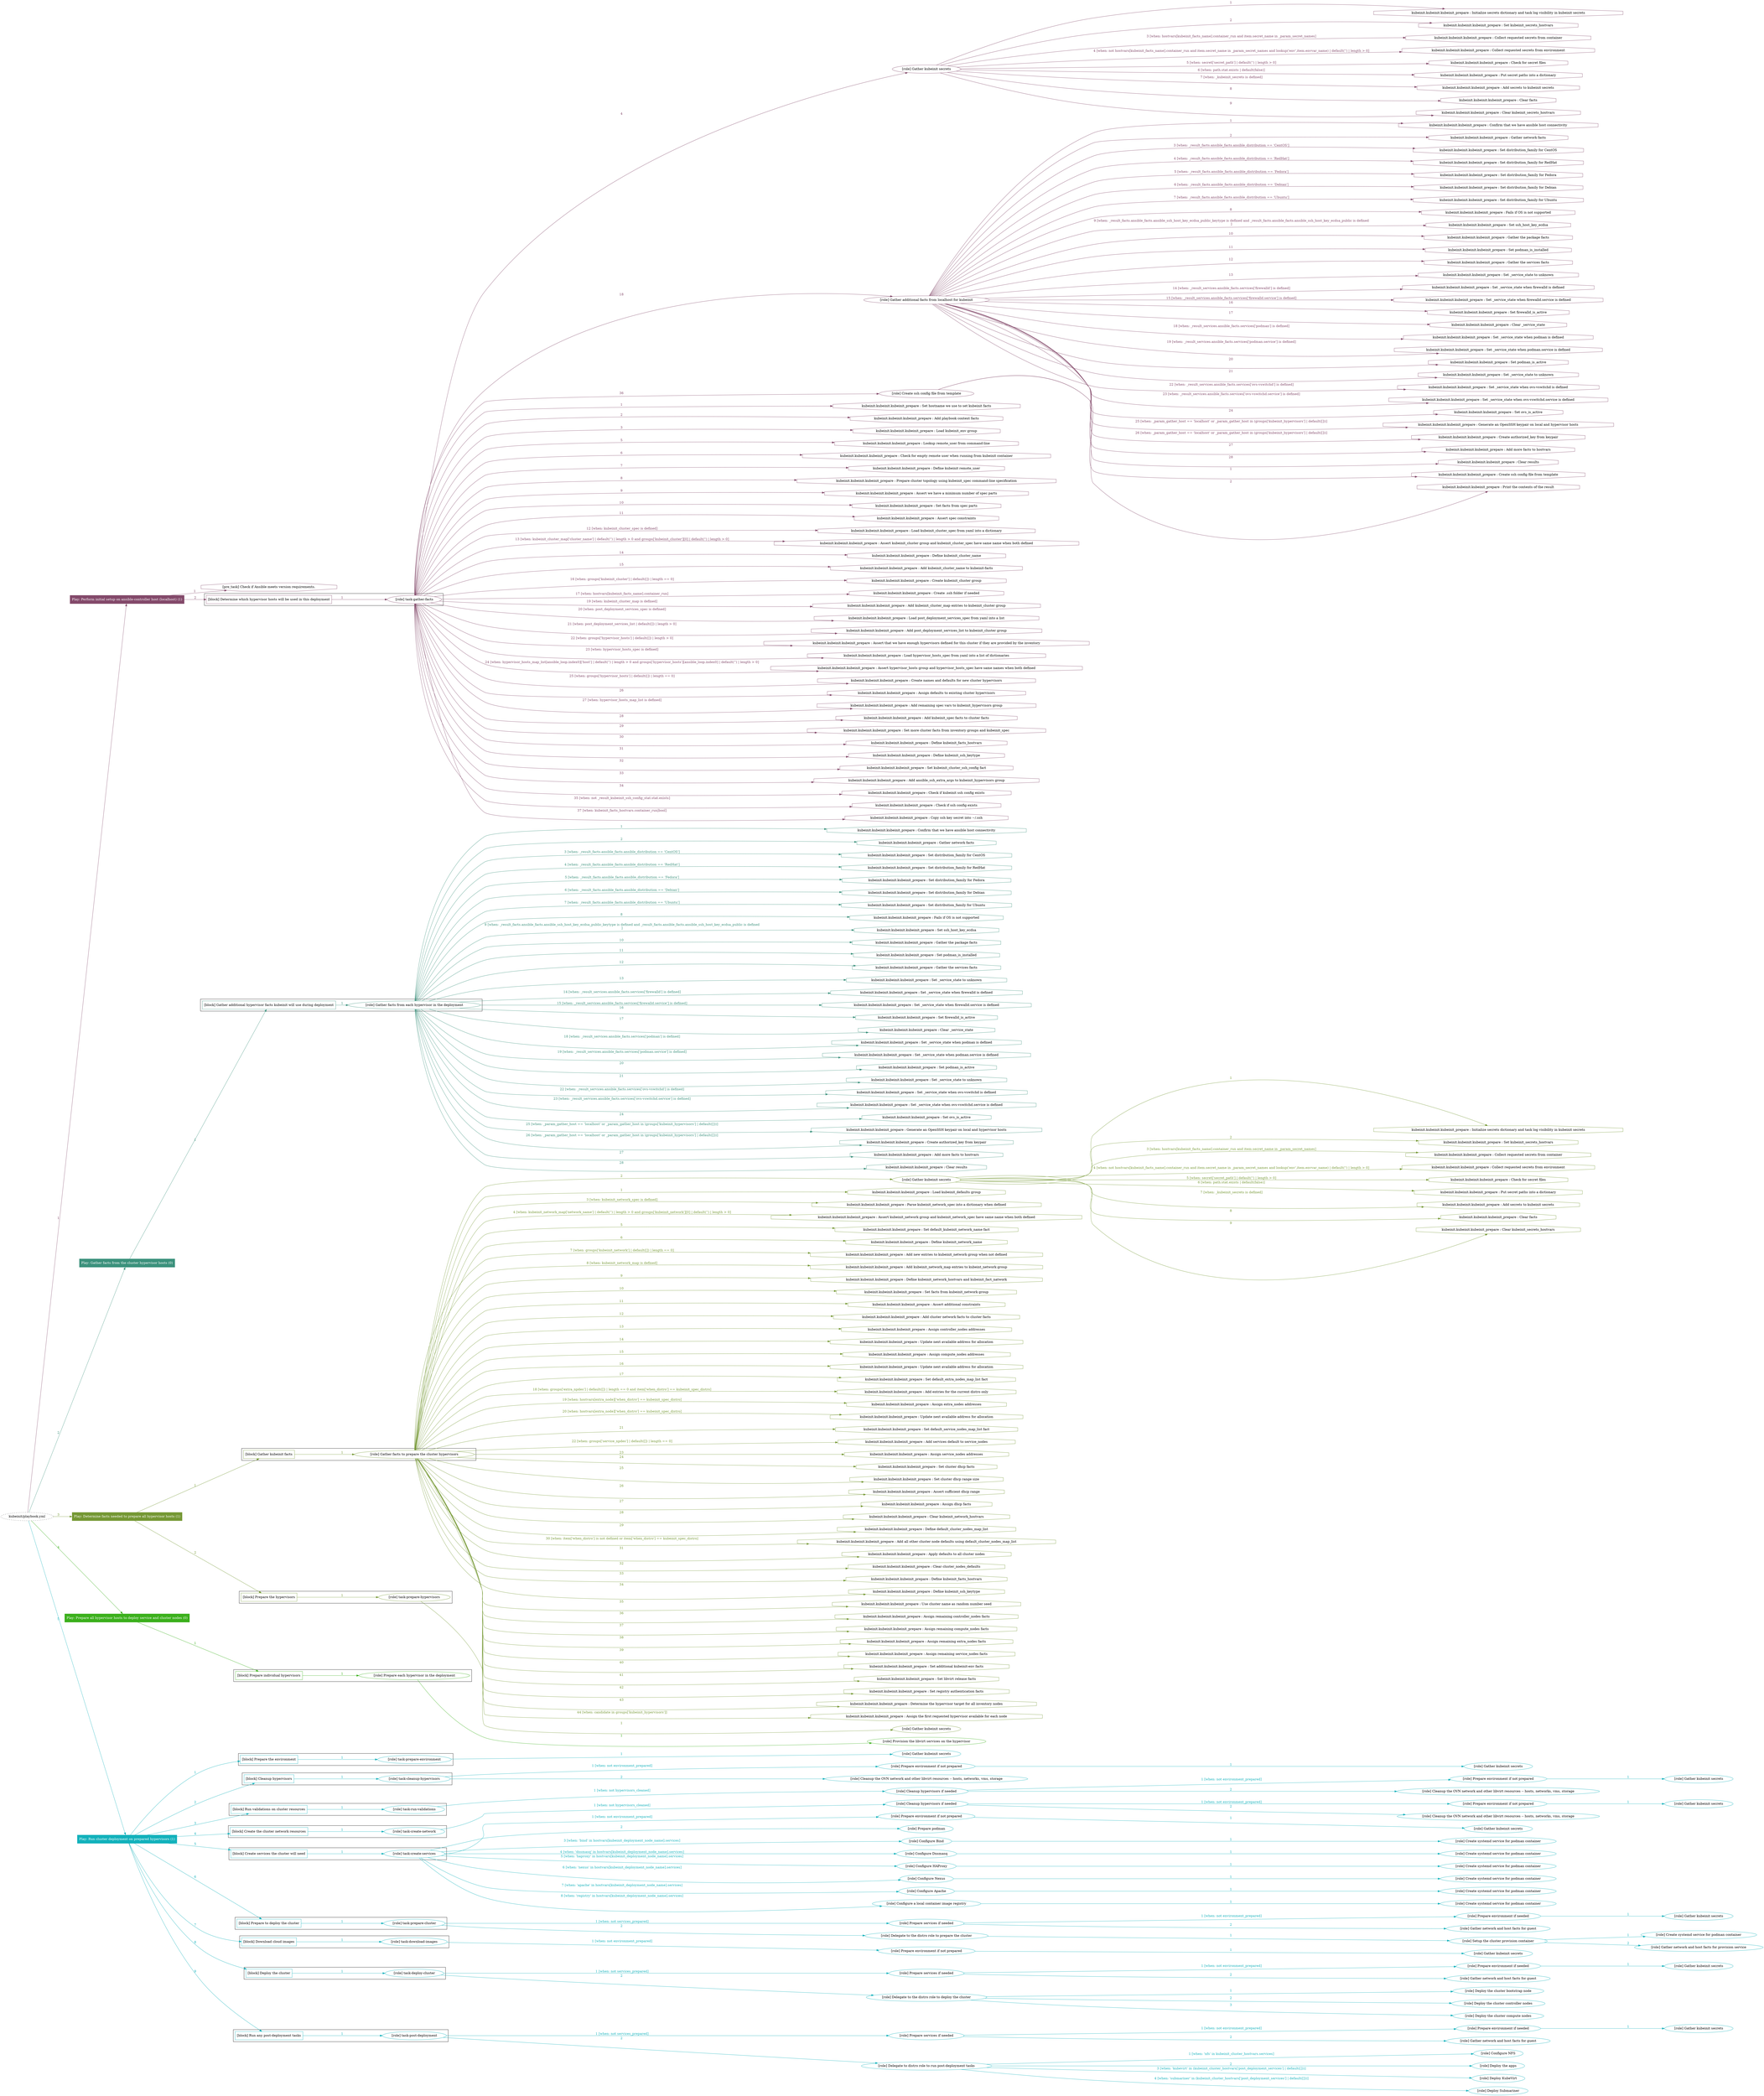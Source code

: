 digraph {
	graph [concentrate=true ordering=in rankdir=LR ratio=fill]
	edge [esep=5 sep=10]
	"kubeinit/playbook.yml" [URL="/home/runner/work/kubeinit/kubeinit/kubeinit/playbook.yml" id=playbook_008af8d4 style=dotted]
	play_3c6e6cc9 [label="Play: Perform initial setup on ansible-controller host (localhost) (1)" URL="/home/runner/work/kubeinit/kubeinit/kubeinit/playbook.yml" color="#83496a" fontcolor="#ffffff" id=play_3c6e6cc9 shape=box style=filled tooltip=localhost]
	"kubeinit/playbook.yml" -> play_3c6e6cc9 [label="1 " color="#83496a" fontcolor="#83496a" id=edge_e9db7a71 labeltooltip="1 " tooltip="1 "]
	subgraph "Gather kubeinit secrets" {
		role_ac95d5d5 [label="[role] Gather kubeinit secrets" URL="/home/runner/.ansible/collections/ansible_collections/kubeinit/kubeinit/roles/kubeinit_prepare/tasks/build_hypervisors_group.yml" color="#83496a" id=role_ac95d5d5 tooltip="Gather kubeinit secrets"]
		task_eed907f9 [label="kubeinit.kubeinit.kubeinit_prepare : Initialize secrets dictionary and task log visibility in kubeinit secrets" URL="/home/runner/.ansible/collections/ansible_collections/kubeinit/kubeinit/roles/kubeinit_prepare/tasks/gather_kubeinit_secrets.yml" color="#83496a" id=task_eed907f9 shape=octagon tooltip="kubeinit.kubeinit.kubeinit_prepare : Initialize secrets dictionary and task log visibility in kubeinit secrets"]
		role_ac95d5d5 -> task_eed907f9 [label="1 " color="#83496a" fontcolor="#83496a" id=edge_e4372bcb labeltooltip="1 " tooltip="1 "]
		task_359aadd3 [label="kubeinit.kubeinit.kubeinit_prepare : Set kubeinit_secrets_hostvars" URL="/home/runner/.ansible/collections/ansible_collections/kubeinit/kubeinit/roles/kubeinit_prepare/tasks/gather_kubeinit_secrets.yml" color="#83496a" id=task_359aadd3 shape=octagon tooltip="kubeinit.kubeinit.kubeinit_prepare : Set kubeinit_secrets_hostvars"]
		role_ac95d5d5 -> task_359aadd3 [label="2 " color="#83496a" fontcolor="#83496a" id=edge_db998a00 labeltooltip="2 " tooltip="2 "]
		task_e4044d24 [label="kubeinit.kubeinit.kubeinit_prepare : Collect requested secrets from container" URL="/home/runner/.ansible/collections/ansible_collections/kubeinit/kubeinit/roles/kubeinit_prepare/tasks/gather_kubeinit_secrets.yml" color="#83496a" id=task_e4044d24 shape=octagon tooltip="kubeinit.kubeinit.kubeinit_prepare : Collect requested secrets from container"]
		role_ac95d5d5 -> task_e4044d24 [label="3 [when: hostvars[kubeinit_facts_name].container_run and item.secret_name in _param_secret_names]" color="#83496a" fontcolor="#83496a" id=edge_c22e7bb9 labeltooltip="3 [when: hostvars[kubeinit_facts_name].container_run and item.secret_name in _param_secret_names]" tooltip="3 [when: hostvars[kubeinit_facts_name].container_run and item.secret_name in _param_secret_names]"]
		task_7fa4780b [label="kubeinit.kubeinit.kubeinit_prepare : Collect requested secrets from environment" URL="/home/runner/.ansible/collections/ansible_collections/kubeinit/kubeinit/roles/kubeinit_prepare/tasks/gather_kubeinit_secrets.yml" color="#83496a" id=task_7fa4780b shape=octagon tooltip="kubeinit.kubeinit.kubeinit_prepare : Collect requested secrets from environment"]
		role_ac95d5d5 -> task_7fa4780b [label="4 [when: not hostvars[kubeinit_facts_name].container_run and item.secret_name in _param_secret_names and lookup('env',item.envvar_name) | default('') | length > 0]" color="#83496a" fontcolor="#83496a" id=edge_fb5d3203 labeltooltip="4 [when: not hostvars[kubeinit_facts_name].container_run and item.secret_name in _param_secret_names and lookup('env',item.envvar_name) | default('') | length > 0]" tooltip="4 [when: not hostvars[kubeinit_facts_name].container_run and item.secret_name in _param_secret_names and lookup('env',item.envvar_name) | default('') | length > 0]"]
		task_54322c99 [label="kubeinit.kubeinit.kubeinit_prepare : Check for secret files" URL="/home/runner/.ansible/collections/ansible_collections/kubeinit/kubeinit/roles/kubeinit_prepare/tasks/gather_kubeinit_secrets.yml" color="#83496a" id=task_54322c99 shape=octagon tooltip="kubeinit.kubeinit.kubeinit_prepare : Check for secret files"]
		role_ac95d5d5 -> task_54322c99 [label="5 [when: secret['secret_path'] | default('') | length > 0]" color="#83496a" fontcolor="#83496a" id=edge_adda0ed1 labeltooltip="5 [when: secret['secret_path'] | default('') | length > 0]" tooltip="5 [when: secret['secret_path'] | default('') | length > 0]"]
		task_a5864ee2 [label="kubeinit.kubeinit.kubeinit_prepare : Put secret paths into a dictionary" URL="/home/runner/.ansible/collections/ansible_collections/kubeinit/kubeinit/roles/kubeinit_prepare/tasks/gather_kubeinit_secrets.yml" color="#83496a" id=task_a5864ee2 shape=octagon tooltip="kubeinit.kubeinit.kubeinit_prepare : Put secret paths into a dictionary"]
		role_ac95d5d5 -> task_a5864ee2 [label="6 [when: path.stat.exists | default(false)]" color="#83496a" fontcolor="#83496a" id=edge_1f6ae648 labeltooltip="6 [when: path.stat.exists | default(false)]" tooltip="6 [when: path.stat.exists | default(false)]"]
		task_ed6cc439 [label="kubeinit.kubeinit.kubeinit_prepare : Add secrets to kubeinit secrets" URL="/home/runner/.ansible/collections/ansible_collections/kubeinit/kubeinit/roles/kubeinit_prepare/tasks/gather_kubeinit_secrets.yml" color="#83496a" id=task_ed6cc439 shape=octagon tooltip="kubeinit.kubeinit.kubeinit_prepare : Add secrets to kubeinit secrets"]
		role_ac95d5d5 -> task_ed6cc439 [label="7 [when: _kubeinit_secrets is defined]" color="#83496a" fontcolor="#83496a" id=edge_6d58126f labeltooltip="7 [when: _kubeinit_secrets is defined]" tooltip="7 [when: _kubeinit_secrets is defined]"]
		task_b2996e14 [label="kubeinit.kubeinit.kubeinit_prepare : Clear facts" URL="/home/runner/.ansible/collections/ansible_collections/kubeinit/kubeinit/roles/kubeinit_prepare/tasks/gather_kubeinit_secrets.yml" color="#83496a" id=task_b2996e14 shape=octagon tooltip="kubeinit.kubeinit.kubeinit_prepare : Clear facts"]
		role_ac95d5d5 -> task_b2996e14 [label="8 " color="#83496a" fontcolor="#83496a" id=edge_e55bd85c labeltooltip="8 " tooltip="8 "]
		task_5c5b502c [label="kubeinit.kubeinit.kubeinit_prepare : Clear kubeinit_secrets_hostvars" URL="/home/runner/.ansible/collections/ansible_collections/kubeinit/kubeinit/roles/kubeinit_prepare/tasks/gather_kubeinit_secrets.yml" color="#83496a" id=task_5c5b502c shape=octagon tooltip="kubeinit.kubeinit.kubeinit_prepare : Clear kubeinit_secrets_hostvars"]
		role_ac95d5d5 -> task_5c5b502c [label="9 " color="#83496a" fontcolor="#83496a" id=edge_ba1753d7 labeltooltip="9 " tooltip="9 "]
	}
	subgraph "Gather additional facts from localhost for kubeinit" {
		role_3d0b78f8 [label="[role] Gather additional facts from localhost for kubeinit" URL="/home/runner/.ansible/collections/ansible_collections/kubeinit/kubeinit/roles/kubeinit_prepare/tasks/build_hypervisors_group.yml" color="#83496a" id=role_3d0b78f8 tooltip="Gather additional facts from localhost for kubeinit"]
		task_728c21ba [label="kubeinit.kubeinit.kubeinit_prepare : Confirm that we have ansible host connectivity" URL="/home/runner/.ansible/collections/ansible_collections/kubeinit/kubeinit/roles/kubeinit_prepare/tasks/gather_host_facts.yml" color="#83496a" id=task_728c21ba shape=octagon tooltip="kubeinit.kubeinit.kubeinit_prepare : Confirm that we have ansible host connectivity"]
		role_3d0b78f8 -> task_728c21ba [label="1 " color="#83496a" fontcolor="#83496a" id=edge_ff68a286 labeltooltip="1 " tooltip="1 "]
		task_36b7366f [label="kubeinit.kubeinit.kubeinit_prepare : Gather network facts" URL="/home/runner/.ansible/collections/ansible_collections/kubeinit/kubeinit/roles/kubeinit_prepare/tasks/gather_host_facts.yml" color="#83496a" id=task_36b7366f shape=octagon tooltip="kubeinit.kubeinit.kubeinit_prepare : Gather network facts"]
		role_3d0b78f8 -> task_36b7366f [label="2 " color="#83496a" fontcolor="#83496a" id=edge_5c7f90c4 labeltooltip="2 " tooltip="2 "]
		task_54e19d2f [label="kubeinit.kubeinit.kubeinit_prepare : Set distribution_family for CentOS" URL="/home/runner/.ansible/collections/ansible_collections/kubeinit/kubeinit/roles/kubeinit_prepare/tasks/gather_host_facts.yml" color="#83496a" id=task_54e19d2f shape=octagon tooltip="kubeinit.kubeinit.kubeinit_prepare : Set distribution_family for CentOS"]
		role_3d0b78f8 -> task_54e19d2f [label="3 [when: _result_facts.ansible_facts.ansible_distribution == 'CentOS']" color="#83496a" fontcolor="#83496a" id=edge_e31fb921 labeltooltip="3 [when: _result_facts.ansible_facts.ansible_distribution == 'CentOS']" tooltip="3 [when: _result_facts.ansible_facts.ansible_distribution == 'CentOS']"]
		task_03599077 [label="kubeinit.kubeinit.kubeinit_prepare : Set distribution_family for RedHat" URL="/home/runner/.ansible/collections/ansible_collections/kubeinit/kubeinit/roles/kubeinit_prepare/tasks/gather_host_facts.yml" color="#83496a" id=task_03599077 shape=octagon tooltip="kubeinit.kubeinit.kubeinit_prepare : Set distribution_family for RedHat"]
		role_3d0b78f8 -> task_03599077 [label="4 [when: _result_facts.ansible_facts.ansible_distribution == 'RedHat']" color="#83496a" fontcolor="#83496a" id=edge_8a418ba3 labeltooltip="4 [when: _result_facts.ansible_facts.ansible_distribution == 'RedHat']" tooltip="4 [when: _result_facts.ansible_facts.ansible_distribution == 'RedHat']"]
		task_13cdb9a5 [label="kubeinit.kubeinit.kubeinit_prepare : Set distribution_family for Fedora" URL="/home/runner/.ansible/collections/ansible_collections/kubeinit/kubeinit/roles/kubeinit_prepare/tasks/gather_host_facts.yml" color="#83496a" id=task_13cdb9a5 shape=octagon tooltip="kubeinit.kubeinit.kubeinit_prepare : Set distribution_family for Fedora"]
		role_3d0b78f8 -> task_13cdb9a5 [label="5 [when: _result_facts.ansible_facts.ansible_distribution == 'Fedora']" color="#83496a" fontcolor="#83496a" id=edge_a6a826c2 labeltooltip="5 [when: _result_facts.ansible_facts.ansible_distribution == 'Fedora']" tooltip="5 [when: _result_facts.ansible_facts.ansible_distribution == 'Fedora']"]
		task_8c1420d5 [label="kubeinit.kubeinit.kubeinit_prepare : Set distribution_family for Debian" URL="/home/runner/.ansible/collections/ansible_collections/kubeinit/kubeinit/roles/kubeinit_prepare/tasks/gather_host_facts.yml" color="#83496a" id=task_8c1420d5 shape=octagon tooltip="kubeinit.kubeinit.kubeinit_prepare : Set distribution_family for Debian"]
		role_3d0b78f8 -> task_8c1420d5 [label="6 [when: _result_facts.ansible_facts.ansible_distribution == 'Debian']" color="#83496a" fontcolor="#83496a" id=edge_71a393e3 labeltooltip="6 [when: _result_facts.ansible_facts.ansible_distribution == 'Debian']" tooltip="6 [when: _result_facts.ansible_facts.ansible_distribution == 'Debian']"]
		task_bd9015a2 [label="kubeinit.kubeinit.kubeinit_prepare : Set distribution_family for Ubuntu" URL="/home/runner/.ansible/collections/ansible_collections/kubeinit/kubeinit/roles/kubeinit_prepare/tasks/gather_host_facts.yml" color="#83496a" id=task_bd9015a2 shape=octagon tooltip="kubeinit.kubeinit.kubeinit_prepare : Set distribution_family for Ubuntu"]
		role_3d0b78f8 -> task_bd9015a2 [label="7 [when: _result_facts.ansible_facts.ansible_distribution == 'Ubuntu']" color="#83496a" fontcolor="#83496a" id=edge_26eb4a1e labeltooltip="7 [when: _result_facts.ansible_facts.ansible_distribution == 'Ubuntu']" tooltip="7 [when: _result_facts.ansible_facts.ansible_distribution == 'Ubuntu']"]
		task_de4c28b4 [label="kubeinit.kubeinit.kubeinit_prepare : Fails if OS is not supported" URL="/home/runner/.ansible/collections/ansible_collections/kubeinit/kubeinit/roles/kubeinit_prepare/tasks/gather_host_facts.yml" color="#83496a" id=task_de4c28b4 shape=octagon tooltip="kubeinit.kubeinit.kubeinit_prepare : Fails if OS is not supported"]
		role_3d0b78f8 -> task_de4c28b4 [label="8 " color="#83496a" fontcolor="#83496a" id=edge_eecf07c2 labeltooltip="8 " tooltip="8 "]
		task_a554a651 [label="kubeinit.kubeinit.kubeinit_prepare : Set ssh_host_key_ecdsa" URL="/home/runner/.ansible/collections/ansible_collections/kubeinit/kubeinit/roles/kubeinit_prepare/tasks/gather_host_facts.yml" color="#83496a" id=task_a554a651 shape=octagon tooltip="kubeinit.kubeinit.kubeinit_prepare : Set ssh_host_key_ecdsa"]
		role_3d0b78f8 -> task_a554a651 [label="9 [when: _result_facts.ansible_facts.ansible_ssh_host_key_ecdsa_public_keytype is defined and _result_facts.ansible_facts.ansible_ssh_host_key_ecdsa_public is defined
]" color="#83496a" fontcolor="#83496a" id=edge_175d180d labeltooltip="9 [when: _result_facts.ansible_facts.ansible_ssh_host_key_ecdsa_public_keytype is defined and _result_facts.ansible_facts.ansible_ssh_host_key_ecdsa_public is defined
]" tooltip="9 [when: _result_facts.ansible_facts.ansible_ssh_host_key_ecdsa_public_keytype is defined and _result_facts.ansible_facts.ansible_ssh_host_key_ecdsa_public is defined
]"]
		task_52c73cea [label="kubeinit.kubeinit.kubeinit_prepare : Gather the package facts" URL="/home/runner/.ansible/collections/ansible_collections/kubeinit/kubeinit/roles/kubeinit_prepare/tasks/gather_host_facts.yml" color="#83496a" id=task_52c73cea shape=octagon tooltip="kubeinit.kubeinit.kubeinit_prepare : Gather the package facts"]
		role_3d0b78f8 -> task_52c73cea [label="10 " color="#83496a" fontcolor="#83496a" id=edge_6fffd72c labeltooltip="10 " tooltip="10 "]
		task_a64f22b5 [label="kubeinit.kubeinit.kubeinit_prepare : Set podman_is_installed" URL="/home/runner/.ansible/collections/ansible_collections/kubeinit/kubeinit/roles/kubeinit_prepare/tasks/gather_host_facts.yml" color="#83496a" id=task_a64f22b5 shape=octagon tooltip="kubeinit.kubeinit.kubeinit_prepare : Set podman_is_installed"]
		role_3d0b78f8 -> task_a64f22b5 [label="11 " color="#83496a" fontcolor="#83496a" id=edge_2a367c78 labeltooltip="11 " tooltip="11 "]
		task_a5bb0869 [label="kubeinit.kubeinit.kubeinit_prepare : Gather the services facts" URL="/home/runner/.ansible/collections/ansible_collections/kubeinit/kubeinit/roles/kubeinit_prepare/tasks/gather_host_facts.yml" color="#83496a" id=task_a5bb0869 shape=octagon tooltip="kubeinit.kubeinit.kubeinit_prepare : Gather the services facts"]
		role_3d0b78f8 -> task_a5bb0869 [label="12 " color="#83496a" fontcolor="#83496a" id=edge_1d46718e labeltooltip="12 " tooltip="12 "]
		task_ba0e96bf [label="kubeinit.kubeinit.kubeinit_prepare : Set _service_state to unknown" URL="/home/runner/.ansible/collections/ansible_collections/kubeinit/kubeinit/roles/kubeinit_prepare/tasks/gather_host_facts.yml" color="#83496a" id=task_ba0e96bf shape=octagon tooltip="kubeinit.kubeinit.kubeinit_prepare : Set _service_state to unknown"]
		role_3d0b78f8 -> task_ba0e96bf [label="13 " color="#83496a" fontcolor="#83496a" id=edge_e86c4dc7 labeltooltip="13 " tooltip="13 "]
		task_d666b802 [label="kubeinit.kubeinit.kubeinit_prepare : Set _service_state when firewalld is defined" URL="/home/runner/.ansible/collections/ansible_collections/kubeinit/kubeinit/roles/kubeinit_prepare/tasks/gather_host_facts.yml" color="#83496a" id=task_d666b802 shape=octagon tooltip="kubeinit.kubeinit.kubeinit_prepare : Set _service_state when firewalld is defined"]
		role_3d0b78f8 -> task_d666b802 [label="14 [when: _result_services.ansible_facts.services['firewalld'] is defined]" color="#83496a" fontcolor="#83496a" id=edge_8d27d4ed labeltooltip="14 [when: _result_services.ansible_facts.services['firewalld'] is defined]" tooltip="14 [when: _result_services.ansible_facts.services['firewalld'] is defined]"]
		task_c1fea01a [label="kubeinit.kubeinit.kubeinit_prepare : Set _service_state when firewalld.service is defined" URL="/home/runner/.ansible/collections/ansible_collections/kubeinit/kubeinit/roles/kubeinit_prepare/tasks/gather_host_facts.yml" color="#83496a" id=task_c1fea01a shape=octagon tooltip="kubeinit.kubeinit.kubeinit_prepare : Set _service_state when firewalld.service is defined"]
		role_3d0b78f8 -> task_c1fea01a [label="15 [when: _result_services.ansible_facts.services['firewalld.service'] is defined]" color="#83496a" fontcolor="#83496a" id=edge_ce568d9e labeltooltip="15 [when: _result_services.ansible_facts.services['firewalld.service'] is defined]" tooltip="15 [when: _result_services.ansible_facts.services['firewalld.service'] is defined]"]
		task_db7b9659 [label="kubeinit.kubeinit.kubeinit_prepare : Set firewalld_is_active" URL="/home/runner/.ansible/collections/ansible_collections/kubeinit/kubeinit/roles/kubeinit_prepare/tasks/gather_host_facts.yml" color="#83496a" id=task_db7b9659 shape=octagon tooltip="kubeinit.kubeinit.kubeinit_prepare : Set firewalld_is_active"]
		role_3d0b78f8 -> task_db7b9659 [label="16 " color="#83496a" fontcolor="#83496a" id=edge_11a6312a labeltooltip="16 " tooltip="16 "]
		task_8ff90c17 [label="kubeinit.kubeinit.kubeinit_prepare : Clear _service_state" URL="/home/runner/.ansible/collections/ansible_collections/kubeinit/kubeinit/roles/kubeinit_prepare/tasks/gather_host_facts.yml" color="#83496a" id=task_8ff90c17 shape=octagon tooltip="kubeinit.kubeinit.kubeinit_prepare : Clear _service_state"]
		role_3d0b78f8 -> task_8ff90c17 [label="17 " color="#83496a" fontcolor="#83496a" id=edge_8f035133 labeltooltip="17 " tooltip="17 "]
		task_a09cceb8 [label="kubeinit.kubeinit.kubeinit_prepare : Set _service_state when podman is defined" URL="/home/runner/.ansible/collections/ansible_collections/kubeinit/kubeinit/roles/kubeinit_prepare/tasks/gather_host_facts.yml" color="#83496a" id=task_a09cceb8 shape=octagon tooltip="kubeinit.kubeinit.kubeinit_prepare : Set _service_state when podman is defined"]
		role_3d0b78f8 -> task_a09cceb8 [label="18 [when: _result_services.ansible_facts.services['podman'] is defined]" color="#83496a" fontcolor="#83496a" id=edge_16bacca4 labeltooltip="18 [when: _result_services.ansible_facts.services['podman'] is defined]" tooltip="18 [when: _result_services.ansible_facts.services['podman'] is defined]"]
		task_3a8ba03a [label="kubeinit.kubeinit.kubeinit_prepare : Set _service_state when podman.service is defined" URL="/home/runner/.ansible/collections/ansible_collections/kubeinit/kubeinit/roles/kubeinit_prepare/tasks/gather_host_facts.yml" color="#83496a" id=task_3a8ba03a shape=octagon tooltip="kubeinit.kubeinit.kubeinit_prepare : Set _service_state when podman.service is defined"]
		role_3d0b78f8 -> task_3a8ba03a [label="19 [when: _result_services.ansible_facts.services['podman.service'] is defined]" color="#83496a" fontcolor="#83496a" id=edge_a487d611 labeltooltip="19 [when: _result_services.ansible_facts.services['podman.service'] is defined]" tooltip="19 [when: _result_services.ansible_facts.services['podman.service'] is defined]"]
		task_b2333177 [label="kubeinit.kubeinit.kubeinit_prepare : Set podman_is_active" URL="/home/runner/.ansible/collections/ansible_collections/kubeinit/kubeinit/roles/kubeinit_prepare/tasks/gather_host_facts.yml" color="#83496a" id=task_b2333177 shape=octagon tooltip="kubeinit.kubeinit.kubeinit_prepare : Set podman_is_active"]
		role_3d0b78f8 -> task_b2333177 [label="20 " color="#83496a" fontcolor="#83496a" id=edge_4a3ecd73 labeltooltip="20 " tooltip="20 "]
		task_c615a085 [label="kubeinit.kubeinit.kubeinit_prepare : Set _service_state to unknown" URL="/home/runner/.ansible/collections/ansible_collections/kubeinit/kubeinit/roles/kubeinit_prepare/tasks/gather_host_facts.yml" color="#83496a" id=task_c615a085 shape=octagon tooltip="kubeinit.kubeinit.kubeinit_prepare : Set _service_state to unknown"]
		role_3d0b78f8 -> task_c615a085 [label="21 " color="#83496a" fontcolor="#83496a" id=edge_a7fd0aba labeltooltip="21 " tooltip="21 "]
		task_656a40f7 [label="kubeinit.kubeinit.kubeinit_prepare : Set _service_state when ovs-vswitchd is defined" URL="/home/runner/.ansible/collections/ansible_collections/kubeinit/kubeinit/roles/kubeinit_prepare/tasks/gather_host_facts.yml" color="#83496a" id=task_656a40f7 shape=octagon tooltip="kubeinit.kubeinit.kubeinit_prepare : Set _service_state when ovs-vswitchd is defined"]
		role_3d0b78f8 -> task_656a40f7 [label="22 [when: _result_services.ansible_facts.services['ovs-vswitchd'] is defined]" color="#83496a" fontcolor="#83496a" id=edge_344eb55c labeltooltip="22 [when: _result_services.ansible_facts.services['ovs-vswitchd'] is defined]" tooltip="22 [when: _result_services.ansible_facts.services['ovs-vswitchd'] is defined]"]
		task_04a42084 [label="kubeinit.kubeinit.kubeinit_prepare : Set _service_state when ovs-vswitchd.service is defined" URL="/home/runner/.ansible/collections/ansible_collections/kubeinit/kubeinit/roles/kubeinit_prepare/tasks/gather_host_facts.yml" color="#83496a" id=task_04a42084 shape=octagon tooltip="kubeinit.kubeinit.kubeinit_prepare : Set _service_state when ovs-vswitchd.service is defined"]
		role_3d0b78f8 -> task_04a42084 [label="23 [when: _result_services.ansible_facts.services['ovs-vswitchd.service'] is defined]" color="#83496a" fontcolor="#83496a" id=edge_b4c595a3 labeltooltip="23 [when: _result_services.ansible_facts.services['ovs-vswitchd.service'] is defined]" tooltip="23 [when: _result_services.ansible_facts.services['ovs-vswitchd.service'] is defined]"]
		task_abda3926 [label="kubeinit.kubeinit.kubeinit_prepare : Set ovs_is_active" URL="/home/runner/.ansible/collections/ansible_collections/kubeinit/kubeinit/roles/kubeinit_prepare/tasks/gather_host_facts.yml" color="#83496a" id=task_abda3926 shape=octagon tooltip="kubeinit.kubeinit.kubeinit_prepare : Set ovs_is_active"]
		role_3d0b78f8 -> task_abda3926 [label="24 " color="#83496a" fontcolor="#83496a" id=edge_2b337726 labeltooltip="24 " tooltip="24 "]
		task_f86c9847 [label="kubeinit.kubeinit.kubeinit_prepare : Generate an OpenSSH keypair on local and hypervisor hosts" URL="/home/runner/.ansible/collections/ansible_collections/kubeinit/kubeinit/roles/kubeinit_prepare/tasks/gather_host_facts.yml" color="#83496a" id=task_f86c9847 shape=octagon tooltip="kubeinit.kubeinit.kubeinit_prepare : Generate an OpenSSH keypair on local and hypervisor hosts"]
		role_3d0b78f8 -> task_f86c9847 [label="25 [when: _param_gather_host == 'localhost' or _param_gather_host in (groups['kubeinit_hypervisors'] | default([]))]" color="#83496a" fontcolor="#83496a" id=edge_08f64f60 labeltooltip="25 [when: _param_gather_host == 'localhost' or _param_gather_host in (groups['kubeinit_hypervisors'] | default([]))]" tooltip="25 [when: _param_gather_host == 'localhost' or _param_gather_host in (groups['kubeinit_hypervisors'] | default([]))]"]
		task_d107aace [label="kubeinit.kubeinit.kubeinit_prepare : Create authorized_key from keypair" URL="/home/runner/.ansible/collections/ansible_collections/kubeinit/kubeinit/roles/kubeinit_prepare/tasks/gather_host_facts.yml" color="#83496a" id=task_d107aace shape=octagon tooltip="kubeinit.kubeinit.kubeinit_prepare : Create authorized_key from keypair"]
		role_3d0b78f8 -> task_d107aace [label="26 [when: _param_gather_host == 'localhost' or _param_gather_host in (groups['kubeinit_hypervisors'] | default([]))]" color="#83496a" fontcolor="#83496a" id=edge_167d6580 labeltooltip="26 [when: _param_gather_host == 'localhost' or _param_gather_host in (groups['kubeinit_hypervisors'] | default([]))]" tooltip="26 [when: _param_gather_host == 'localhost' or _param_gather_host in (groups['kubeinit_hypervisors'] | default([]))]"]
		task_68830c6b [label="kubeinit.kubeinit.kubeinit_prepare : Add more facts to hostvars" URL="/home/runner/.ansible/collections/ansible_collections/kubeinit/kubeinit/roles/kubeinit_prepare/tasks/gather_host_facts.yml" color="#83496a" id=task_68830c6b shape=octagon tooltip="kubeinit.kubeinit.kubeinit_prepare : Add more facts to hostvars"]
		role_3d0b78f8 -> task_68830c6b [label="27 " color="#83496a" fontcolor="#83496a" id=edge_a2e36909 labeltooltip="27 " tooltip="27 "]
		task_81b61d6e [label="kubeinit.kubeinit.kubeinit_prepare : Clear results" URL="/home/runner/.ansible/collections/ansible_collections/kubeinit/kubeinit/roles/kubeinit_prepare/tasks/gather_host_facts.yml" color="#83496a" id=task_81b61d6e shape=octagon tooltip="kubeinit.kubeinit.kubeinit_prepare : Clear results"]
		role_3d0b78f8 -> task_81b61d6e [label="28 " color="#83496a" fontcolor="#83496a" id=edge_abf529e3 labeltooltip="28 " tooltip="28 "]
	}
	subgraph "Create ssh config file from template" {
		role_a3652188 [label="[role] Create ssh config file from template" URL="/home/runner/.ansible/collections/ansible_collections/kubeinit/kubeinit/roles/kubeinit_prepare/tasks/build_hypervisors_group.yml" color="#83496a" id=role_a3652188 tooltip="Create ssh config file from template"]
		task_f60de5bd [label="kubeinit.kubeinit.kubeinit_prepare : Create ssh config file from template" URL="/home/runner/.ansible/collections/ansible_collections/kubeinit/kubeinit/roles/kubeinit_prepare/tasks/create_host_ssh_config.yml" color="#83496a" id=task_f60de5bd shape=octagon tooltip="kubeinit.kubeinit.kubeinit_prepare : Create ssh config file from template"]
		role_a3652188 -> task_f60de5bd [label="1 " color="#83496a" fontcolor="#83496a" id=edge_2ec550d9 labeltooltip="1 " tooltip="1 "]
		task_6a620f1d [label="kubeinit.kubeinit.kubeinit_prepare : Print the contents of the result" URL="/home/runner/.ansible/collections/ansible_collections/kubeinit/kubeinit/roles/kubeinit_prepare/tasks/create_host_ssh_config.yml" color="#83496a" id=task_6a620f1d shape=octagon tooltip="kubeinit.kubeinit.kubeinit_prepare : Print the contents of the result"]
		role_a3652188 -> task_6a620f1d [label="2 " color="#83496a" fontcolor="#83496a" id=edge_92ece887 labeltooltip="2 " tooltip="2 "]
	}
	subgraph "task-gather-facts" {
		role_93d23536 [label="[role] task-gather-facts" URL="/home/runner/work/kubeinit/kubeinit/kubeinit/playbook.yml" color="#83496a" id=role_93d23536 tooltip="task-gather-facts"]
		task_e0c10ac4 [label="kubeinit.kubeinit.kubeinit_prepare : Set hostname we use to set kubeinit facts" URL="/home/runner/.ansible/collections/ansible_collections/kubeinit/kubeinit/roles/kubeinit_prepare/tasks/build_hypervisors_group.yml" color="#83496a" id=task_e0c10ac4 shape=octagon tooltip="kubeinit.kubeinit.kubeinit_prepare : Set hostname we use to set kubeinit facts"]
		role_93d23536 -> task_e0c10ac4 [label="1 " color="#83496a" fontcolor="#83496a" id=edge_38b3e491 labeltooltip="1 " tooltip="1 "]
		task_a155d9b9 [label="kubeinit.kubeinit.kubeinit_prepare : Add playbook context facts" URL="/home/runner/.ansible/collections/ansible_collections/kubeinit/kubeinit/roles/kubeinit_prepare/tasks/build_hypervisors_group.yml" color="#83496a" id=task_a155d9b9 shape=octagon tooltip="kubeinit.kubeinit.kubeinit_prepare : Add playbook context facts"]
		role_93d23536 -> task_a155d9b9 [label="2 " color="#83496a" fontcolor="#83496a" id=edge_c901a568 labeltooltip="2 " tooltip="2 "]
		task_7f9cbe62 [label="kubeinit.kubeinit.kubeinit_prepare : Load kubeinit_env group" URL="/home/runner/.ansible/collections/ansible_collections/kubeinit/kubeinit/roles/kubeinit_prepare/tasks/build_hypervisors_group.yml" color="#83496a" id=task_7f9cbe62 shape=octagon tooltip="kubeinit.kubeinit.kubeinit_prepare : Load kubeinit_env group"]
		role_93d23536 -> task_7f9cbe62 [label="3 " color="#83496a" fontcolor="#83496a" id=edge_2ee3f680 labeltooltip="3 " tooltip="3 "]
		role_93d23536 -> role_ac95d5d5 [label="4 " color="#83496a" fontcolor="#83496a" id=edge_f46d356f labeltooltip="4 " tooltip="4 "]
		task_bf099aee [label="kubeinit.kubeinit.kubeinit_prepare : Lookup remote_user from command-line" URL="/home/runner/.ansible/collections/ansible_collections/kubeinit/kubeinit/roles/kubeinit_prepare/tasks/build_hypervisors_group.yml" color="#83496a" id=task_bf099aee shape=octagon tooltip="kubeinit.kubeinit.kubeinit_prepare : Lookup remote_user from command-line"]
		role_93d23536 -> task_bf099aee [label="5 " color="#83496a" fontcolor="#83496a" id=edge_3d0550aa labeltooltip="5 " tooltip="5 "]
		task_49b3bf2a [label="kubeinit.kubeinit.kubeinit_prepare : Check for empty remote user when running from kubeinit container" URL="/home/runner/.ansible/collections/ansible_collections/kubeinit/kubeinit/roles/kubeinit_prepare/tasks/build_hypervisors_group.yml" color="#83496a" id=task_49b3bf2a shape=octagon tooltip="kubeinit.kubeinit.kubeinit_prepare : Check for empty remote user when running from kubeinit container"]
		role_93d23536 -> task_49b3bf2a [label="6 " color="#83496a" fontcolor="#83496a" id=edge_396ddbb4 labeltooltip="6 " tooltip="6 "]
		task_9999b59c [label="kubeinit.kubeinit.kubeinit_prepare : Define kubeinit remote_user" URL="/home/runner/.ansible/collections/ansible_collections/kubeinit/kubeinit/roles/kubeinit_prepare/tasks/build_hypervisors_group.yml" color="#83496a" id=task_9999b59c shape=octagon tooltip="kubeinit.kubeinit.kubeinit_prepare : Define kubeinit remote_user"]
		role_93d23536 -> task_9999b59c [label="7 " color="#83496a" fontcolor="#83496a" id=edge_5415e91b labeltooltip="7 " tooltip="7 "]
		task_46780350 [label="kubeinit.kubeinit.kubeinit_prepare : Prepare cluster topology using kubeinit_spec command-line specification" URL="/home/runner/.ansible/collections/ansible_collections/kubeinit/kubeinit/roles/kubeinit_prepare/tasks/build_hypervisors_group.yml" color="#83496a" id=task_46780350 shape=octagon tooltip="kubeinit.kubeinit.kubeinit_prepare : Prepare cluster topology using kubeinit_spec command-line specification"]
		role_93d23536 -> task_46780350 [label="8 " color="#83496a" fontcolor="#83496a" id=edge_c9785056 labeltooltip="8 " tooltip="8 "]
		task_f4b5578c [label="kubeinit.kubeinit.kubeinit_prepare : Assert we have a minimum number of spec parts" URL="/home/runner/.ansible/collections/ansible_collections/kubeinit/kubeinit/roles/kubeinit_prepare/tasks/build_hypervisors_group.yml" color="#83496a" id=task_f4b5578c shape=octagon tooltip="kubeinit.kubeinit.kubeinit_prepare : Assert we have a minimum number of spec parts"]
		role_93d23536 -> task_f4b5578c [label="9 " color="#83496a" fontcolor="#83496a" id=edge_2a754bbf labeltooltip="9 " tooltip="9 "]
		task_4fb34157 [label="kubeinit.kubeinit.kubeinit_prepare : Set facts from spec parts" URL="/home/runner/.ansible/collections/ansible_collections/kubeinit/kubeinit/roles/kubeinit_prepare/tasks/build_hypervisors_group.yml" color="#83496a" id=task_4fb34157 shape=octagon tooltip="kubeinit.kubeinit.kubeinit_prepare : Set facts from spec parts"]
		role_93d23536 -> task_4fb34157 [label="10 " color="#83496a" fontcolor="#83496a" id=edge_e49f2a47 labeltooltip="10 " tooltip="10 "]
		task_0ee03ce3 [label="kubeinit.kubeinit.kubeinit_prepare : Assert spec constraints" URL="/home/runner/.ansible/collections/ansible_collections/kubeinit/kubeinit/roles/kubeinit_prepare/tasks/build_hypervisors_group.yml" color="#83496a" id=task_0ee03ce3 shape=octagon tooltip="kubeinit.kubeinit.kubeinit_prepare : Assert spec constraints"]
		role_93d23536 -> task_0ee03ce3 [label="11 " color="#83496a" fontcolor="#83496a" id=edge_a64fa5cc labeltooltip="11 " tooltip="11 "]
		task_1b33c46a [label="kubeinit.kubeinit.kubeinit_prepare : Load kubeinit_cluster_spec from yaml into a dictionary" URL="/home/runner/.ansible/collections/ansible_collections/kubeinit/kubeinit/roles/kubeinit_prepare/tasks/build_hypervisors_group.yml" color="#83496a" id=task_1b33c46a shape=octagon tooltip="kubeinit.kubeinit.kubeinit_prepare : Load kubeinit_cluster_spec from yaml into a dictionary"]
		role_93d23536 -> task_1b33c46a [label="12 [when: kubeinit_cluster_spec is defined]" color="#83496a" fontcolor="#83496a" id=edge_d94bff6b labeltooltip="12 [when: kubeinit_cluster_spec is defined]" tooltip="12 [when: kubeinit_cluster_spec is defined]"]
		task_47ed49f5 [label="kubeinit.kubeinit.kubeinit_prepare : Assert kubeinit_cluster group and kubeinit_cluster_spec have same name when both defined" URL="/home/runner/.ansible/collections/ansible_collections/kubeinit/kubeinit/roles/kubeinit_prepare/tasks/build_hypervisors_group.yml" color="#83496a" id=task_47ed49f5 shape=octagon tooltip="kubeinit.kubeinit.kubeinit_prepare : Assert kubeinit_cluster group and kubeinit_cluster_spec have same name when both defined"]
		role_93d23536 -> task_47ed49f5 [label="13 [when: kubeinit_cluster_map['cluster_name'] | default('') | length > 0 and groups['kubeinit_cluster'][0] | default('') | length > 0]" color="#83496a" fontcolor="#83496a" id=edge_5acd8772 labeltooltip="13 [when: kubeinit_cluster_map['cluster_name'] | default('') | length > 0 and groups['kubeinit_cluster'][0] | default('') | length > 0]" tooltip="13 [when: kubeinit_cluster_map['cluster_name'] | default('') | length > 0 and groups['kubeinit_cluster'][0] | default('') | length > 0]"]
		task_6a85a522 [label="kubeinit.kubeinit.kubeinit_prepare : Define kubeinit_cluster_name" URL="/home/runner/.ansible/collections/ansible_collections/kubeinit/kubeinit/roles/kubeinit_prepare/tasks/build_hypervisors_group.yml" color="#83496a" id=task_6a85a522 shape=octagon tooltip="kubeinit.kubeinit.kubeinit_prepare : Define kubeinit_cluster_name"]
		role_93d23536 -> task_6a85a522 [label="14 " color="#83496a" fontcolor="#83496a" id=edge_17688640 labeltooltip="14 " tooltip="14 "]
		task_54010a65 [label="kubeinit.kubeinit.kubeinit_prepare : Add kubeinit_cluster_name to kubeinit-facts" URL="/home/runner/.ansible/collections/ansible_collections/kubeinit/kubeinit/roles/kubeinit_prepare/tasks/build_hypervisors_group.yml" color="#83496a" id=task_54010a65 shape=octagon tooltip="kubeinit.kubeinit.kubeinit_prepare : Add kubeinit_cluster_name to kubeinit-facts"]
		role_93d23536 -> task_54010a65 [label="15 " color="#83496a" fontcolor="#83496a" id=edge_58f849ab labeltooltip="15 " tooltip="15 "]
		task_1761f5d7 [label="kubeinit.kubeinit.kubeinit_prepare : Create kubeinit_cluster group" URL="/home/runner/.ansible/collections/ansible_collections/kubeinit/kubeinit/roles/kubeinit_prepare/tasks/build_hypervisors_group.yml" color="#83496a" id=task_1761f5d7 shape=octagon tooltip="kubeinit.kubeinit.kubeinit_prepare : Create kubeinit_cluster group"]
		role_93d23536 -> task_1761f5d7 [label="16 [when: groups['kubeinit_cluster'] | default([]) | length == 0]" color="#83496a" fontcolor="#83496a" id=edge_c7d6fb8e labeltooltip="16 [when: groups['kubeinit_cluster'] | default([]) | length == 0]" tooltip="16 [when: groups['kubeinit_cluster'] | default([]) | length == 0]"]
		task_a1ba6fb3 [label="kubeinit.kubeinit.kubeinit_prepare : Create .ssh folder if needed" URL="/home/runner/.ansible/collections/ansible_collections/kubeinit/kubeinit/roles/kubeinit_prepare/tasks/build_hypervisors_group.yml" color="#83496a" id=task_a1ba6fb3 shape=octagon tooltip="kubeinit.kubeinit.kubeinit_prepare : Create .ssh folder if needed"]
		role_93d23536 -> task_a1ba6fb3 [label="17 [when: hostvars[kubeinit_facts_name].container_run]" color="#83496a" fontcolor="#83496a" id=edge_e6faafd2 labeltooltip="17 [when: hostvars[kubeinit_facts_name].container_run]" tooltip="17 [when: hostvars[kubeinit_facts_name].container_run]"]
		role_93d23536 -> role_3d0b78f8 [label="18 " color="#83496a" fontcolor="#83496a" id=edge_1b0a6141 labeltooltip="18 " tooltip="18 "]
		task_5f07c030 [label="kubeinit.kubeinit.kubeinit_prepare : Add kubeinit_cluster_map entries to kubeinit_cluster group" URL="/home/runner/.ansible/collections/ansible_collections/kubeinit/kubeinit/roles/kubeinit_prepare/tasks/build_hypervisors_group.yml" color="#83496a" id=task_5f07c030 shape=octagon tooltip="kubeinit.kubeinit.kubeinit_prepare : Add kubeinit_cluster_map entries to kubeinit_cluster group"]
		role_93d23536 -> task_5f07c030 [label="19 [when: kubeinit_cluster_map is defined]" color="#83496a" fontcolor="#83496a" id=edge_2910a174 labeltooltip="19 [when: kubeinit_cluster_map is defined]" tooltip="19 [when: kubeinit_cluster_map is defined]"]
		task_2b81748c [label="kubeinit.kubeinit.kubeinit_prepare : Load post_deployment_services_spec from yaml into a list" URL="/home/runner/.ansible/collections/ansible_collections/kubeinit/kubeinit/roles/kubeinit_prepare/tasks/build_hypervisors_group.yml" color="#83496a" id=task_2b81748c shape=octagon tooltip="kubeinit.kubeinit.kubeinit_prepare : Load post_deployment_services_spec from yaml into a list"]
		role_93d23536 -> task_2b81748c [label="20 [when: post_deployment_services_spec is defined]" color="#83496a" fontcolor="#83496a" id=edge_2e610a5f labeltooltip="20 [when: post_deployment_services_spec is defined]" tooltip="20 [when: post_deployment_services_spec is defined]"]
		task_a43ade1a [label="kubeinit.kubeinit.kubeinit_prepare : Add post_deployment_services_list to kubeinit_cluster group" URL="/home/runner/.ansible/collections/ansible_collections/kubeinit/kubeinit/roles/kubeinit_prepare/tasks/build_hypervisors_group.yml" color="#83496a" id=task_a43ade1a shape=octagon tooltip="kubeinit.kubeinit.kubeinit_prepare : Add post_deployment_services_list to kubeinit_cluster group"]
		role_93d23536 -> task_a43ade1a [label="21 [when: post_deployment_services_list | default([]) | length > 0]" color="#83496a" fontcolor="#83496a" id=edge_5bcbc4e9 labeltooltip="21 [when: post_deployment_services_list | default([]) | length > 0]" tooltip="21 [when: post_deployment_services_list | default([]) | length > 0]"]
		task_bb00b18c [label="kubeinit.kubeinit.kubeinit_prepare : Assert that we have enough hypervisors defined for this cluster if they are provided by the inventory" URL="/home/runner/.ansible/collections/ansible_collections/kubeinit/kubeinit/roles/kubeinit_prepare/tasks/build_hypervisors_group.yml" color="#83496a" id=task_bb00b18c shape=octagon tooltip="kubeinit.kubeinit.kubeinit_prepare : Assert that we have enough hypervisors defined for this cluster if they are provided by the inventory"]
		role_93d23536 -> task_bb00b18c [label="22 [when: groups['hypervisor_hosts'] | default([]) | length > 0]" color="#83496a" fontcolor="#83496a" id=edge_b8e81b84 labeltooltip="22 [when: groups['hypervisor_hosts'] | default([]) | length > 0]" tooltip="22 [when: groups['hypervisor_hosts'] | default([]) | length > 0]"]
		task_08411d10 [label="kubeinit.kubeinit.kubeinit_prepare : Load hypervisor_hosts_spec from yaml into a list of dictionaries" URL="/home/runner/.ansible/collections/ansible_collections/kubeinit/kubeinit/roles/kubeinit_prepare/tasks/build_hypervisors_group.yml" color="#83496a" id=task_08411d10 shape=octagon tooltip="kubeinit.kubeinit.kubeinit_prepare : Load hypervisor_hosts_spec from yaml into a list of dictionaries"]
		role_93d23536 -> task_08411d10 [label="23 [when: hypervisor_hosts_spec is defined]" color="#83496a" fontcolor="#83496a" id=edge_42d40936 labeltooltip="23 [when: hypervisor_hosts_spec is defined]" tooltip="23 [when: hypervisor_hosts_spec is defined]"]
		task_ec648bbb [label="kubeinit.kubeinit.kubeinit_prepare : Assert hypervisor_hosts group and hypervisor_hosts_spec have same names when both defined" URL="/home/runner/.ansible/collections/ansible_collections/kubeinit/kubeinit/roles/kubeinit_prepare/tasks/build_hypervisors_group.yml" color="#83496a" id=task_ec648bbb shape=octagon tooltip="kubeinit.kubeinit.kubeinit_prepare : Assert hypervisor_hosts group and hypervisor_hosts_spec have same names when both defined"]
		role_93d23536 -> task_ec648bbb [label="24 [when: hypervisor_hosts_map_list[ansible_loop.index0]['host'] | default('') | length > 0 and groups['hypervisor_hosts'][ansible_loop.index0] | default('') | length > 0]" color="#83496a" fontcolor="#83496a" id=edge_fdcb451a labeltooltip="24 [when: hypervisor_hosts_map_list[ansible_loop.index0]['host'] | default('') | length > 0 and groups['hypervisor_hosts'][ansible_loop.index0] | default('') | length > 0]" tooltip="24 [when: hypervisor_hosts_map_list[ansible_loop.index0]['host'] | default('') | length > 0 and groups['hypervisor_hosts'][ansible_loop.index0] | default('') | length > 0]"]
		task_42483a2a [label="kubeinit.kubeinit.kubeinit_prepare : Create names and defaults for new cluster hypervisors" URL="/home/runner/.ansible/collections/ansible_collections/kubeinit/kubeinit/roles/kubeinit_prepare/tasks/build_hypervisors_group.yml" color="#83496a" id=task_42483a2a shape=octagon tooltip="kubeinit.kubeinit.kubeinit_prepare : Create names and defaults for new cluster hypervisors"]
		role_93d23536 -> task_42483a2a [label="25 [when: groups['hypervisor_hosts'] | default([]) | length == 0]" color="#83496a" fontcolor="#83496a" id=edge_b6f62448 labeltooltip="25 [when: groups['hypervisor_hosts'] | default([]) | length == 0]" tooltip="25 [when: groups['hypervisor_hosts'] | default([]) | length == 0]"]
		task_2f225c3a [label="kubeinit.kubeinit.kubeinit_prepare : Assign defaults to existing cluster hypervisors" URL="/home/runner/.ansible/collections/ansible_collections/kubeinit/kubeinit/roles/kubeinit_prepare/tasks/build_hypervisors_group.yml" color="#83496a" id=task_2f225c3a shape=octagon tooltip="kubeinit.kubeinit.kubeinit_prepare : Assign defaults to existing cluster hypervisors"]
		role_93d23536 -> task_2f225c3a [label="26 " color="#83496a" fontcolor="#83496a" id=edge_6315d004 labeltooltip="26 " tooltip="26 "]
		task_d77cac64 [label="kubeinit.kubeinit.kubeinit_prepare : Add remaining spec vars to kubeinit_hypervisors group" URL="/home/runner/.ansible/collections/ansible_collections/kubeinit/kubeinit/roles/kubeinit_prepare/tasks/build_hypervisors_group.yml" color="#83496a" id=task_d77cac64 shape=octagon tooltip="kubeinit.kubeinit.kubeinit_prepare : Add remaining spec vars to kubeinit_hypervisors group"]
		role_93d23536 -> task_d77cac64 [label="27 [when: hypervisor_hosts_map_list is defined]" color="#83496a" fontcolor="#83496a" id=edge_1fff9840 labeltooltip="27 [when: hypervisor_hosts_map_list is defined]" tooltip="27 [when: hypervisor_hosts_map_list is defined]"]
		task_b71b34e7 [label="kubeinit.kubeinit.kubeinit_prepare : Add kubeinit_spec facts to cluster facts" URL="/home/runner/.ansible/collections/ansible_collections/kubeinit/kubeinit/roles/kubeinit_prepare/tasks/build_hypervisors_group.yml" color="#83496a" id=task_b71b34e7 shape=octagon tooltip="kubeinit.kubeinit.kubeinit_prepare : Add kubeinit_spec facts to cluster facts"]
		role_93d23536 -> task_b71b34e7 [label="28 " color="#83496a" fontcolor="#83496a" id=edge_41b50f1d labeltooltip="28 " tooltip="28 "]
		task_76671d5d [label="kubeinit.kubeinit.kubeinit_prepare : Set more cluster facts from inventory groups and kubeinit_spec" URL="/home/runner/.ansible/collections/ansible_collections/kubeinit/kubeinit/roles/kubeinit_prepare/tasks/build_hypervisors_group.yml" color="#83496a" id=task_76671d5d shape=octagon tooltip="kubeinit.kubeinit.kubeinit_prepare : Set more cluster facts from inventory groups and kubeinit_spec"]
		role_93d23536 -> task_76671d5d [label="29 " color="#83496a" fontcolor="#83496a" id=edge_071ea153 labeltooltip="29 " tooltip="29 "]
		task_1fe37fb1 [label="kubeinit.kubeinit.kubeinit_prepare : Define kubeinit_facts_hostvars" URL="/home/runner/.ansible/collections/ansible_collections/kubeinit/kubeinit/roles/kubeinit_prepare/tasks/build_hypervisors_group.yml" color="#83496a" id=task_1fe37fb1 shape=octagon tooltip="kubeinit.kubeinit.kubeinit_prepare : Define kubeinit_facts_hostvars"]
		role_93d23536 -> task_1fe37fb1 [label="30 " color="#83496a" fontcolor="#83496a" id=edge_ca06414a labeltooltip="30 " tooltip="30 "]
		task_b0461b06 [label="kubeinit.kubeinit.kubeinit_prepare : Define kubeinit_ssh_keytype" URL="/home/runner/.ansible/collections/ansible_collections/kubeinit/kubeinit/roles/kubeinit_prepare/tasks/build_hypervisors_group.yml" color="#83496a" id=task_b0461b06 shape=octagon tooltip="kubeinit.kubeinit.kubeinit_prepare : Define kubeinit_ssh_keytype"]
		role_93d23536 -> task_b0461b06 [label="31 " color="#83496a" fontcolor="#83496a" id=edge_94075455 labeltooltip="31 " tooltip="31 "]
		task_3be64c0b [label="kubeinit.kubeinit.kubeinit_prepare : Set kubeinit_cluster_ssh_config fact" URL="/home/runner/.ansible/collections/ansible_collections/kubeinit/kubeinit/roles/kubeinit_prepare/tasks/build_hypervisors_group.yml" color="#83496a" id=task_3be64c0b shape=octagon tooltip="kubeinit.kubeinit.kubeinit_prepare : Set kubeinit_cluster_ssh_config fact"]
		role_93d23536 -> task_3be64c0b [label="32 " color="#83496a" fontcolor="#83496a" id=edge_77164be8 labeltooltip="32 " tooltip="32 "]
		task_d7507519 [label="kubeinit.kubeinit.kubeinit_prepare : Add ansible_ssh_extra_args to kubeinit_hypervisors group" URL="/home/runner/.ansible/collections/ansible_collections/kubeinit/kubeinit/roles/kubeinit_prepare/tasks/build_hypervisors_group.yml" color="#83496a" id=task_d7507519 shape=octagon tooltip="kubeinit.kubeinit.kubeinit_prepare : Add ansible_ssh_extra_args to kubeinit_hypervisors group"]
		role_93d23536 -> task_d7507519 [label="33 " color="#83496a" fontcolor="#83496a" id=edge_9feea52a labeltooltip="33 " tooltip="33 "]
		task_08e07822 [label="kubeinit.kubeinit.kubeinit_prepare : Check if kubeinit ssh config exists" URL="/home/runner/.ansible/collections/ansible_collections/kubeinit/kubeinit/roles/kubeinit_prepare/tasks/build_hypervisors_group.yml" color="#83496a" id=task_08e07822 shape=octagon tooltip="kubeinit.kubeinit.kubeinit_prepare : Check if kubeinit ssh config exists"]
		role_93d23536 -> task_08e07822 [label="34 " color="#83496a" fontcolor="#83496a" id=edge_75bd5c7a labeltooltip="34 " tooltip="34 "]
		task_9f575ef1 [label="kubeinit.kubeinit.kubeinit_prepare : Check if ssh config exists" URL="/home/runner/.ansible/collections/ansible_collections/kubeinit/kubeinit/roles/kubeinit_prepare/tasks/build_hypervisors_group.yml" color="#83496a" id=task_9f575ef1 shape=octagon tooltip="kubeinit.kubeinit.kubeinit_prepare : Check if ssh config exists"]
		role_93d23536 -> task_9f575ef1 [label="35 [when: not _result_kubeinit_ssh_config_stat.stat.exists]" color="#83496a" fontcolor="#83496a" id=edge_e7685ad7 labeltooltip="35 [when: not _result_kubeinit_ssh_config_stat.stat.exists]" tooltip="35 [when: not _result_kubeinit_ssh_config_stat.stat.exists]"]
		role_93d23536 -> role_a3652188 [label="36 " color="#83496a" fontcolor="#83496a" id=edge_89745958 labeltooltip="36 " tooltip="36 "]
		task_ce4a6d5a [label="kubeinit.kubeinit.kubeinit_prepare : Copy ssh key secret into ~/.ssh" URL="/home/runner/.ansible/collections/ansible_collections/kubeinit/kubeinit/roles/kubeinit_prepare/tasks/build_hypervisors_group.yml" color="#83496a" id=task_ce4a6d5a shape=octagon tooltip="kubeinit.kubeinit.kubeinit_prepare : Copy ssh key secret into ~/.ssh"]
		role_93d23536 -> task_ce4a6d5a [label="37 [when: kubeinit_facts_hostvars.container_run|bool]" color="#83496a" fontcolor="#83496a" id=edge_3043ad9f labeltooltip="37 [when: kubeinit_facts_hostvars.container_run|bool]" tooltip="37 [when: kubeinit_facts_hostvars.container_run|bool]"]
	}
	subgraph "Play: Perform initial setup on ansible-controller host (localhost) (1)" {
		pre_task_1d9d92ae [label="[pre_task] Check if Ansible meets version requirements." URL="/home/runner/work/kubeinit/kubeinit/kubeinit/playbook.yml" color="#83496a" id=pre_task_1d9d92ae shape=octagon tooltip="Check if Ansible meets version requirements."]
		play_3c6e6cc9 -> pre_task_1d9d92ae [label="1 " color="#83496a" fontcolor="#83496a" id=edge_7212c7e5 labeltooltip="1 " tooltip="1 "]
		play_3c6e6cc9 -> block_444f2d80 [label=2 color="#83496a" fontcolor="#83496a" id=edge_cacb051b labeltooltip=2 tooltip=2]
		subgraph cluster_block_444f2d80 {
			block_444f2d80 [label="[block] Determine which hypervisor hosts will be used in this deployment" URL="/home/runner/work/kubeinit/kubeinit/kubeinit/playbook.yml" color="#83496a" id=block_444f2d80 labeltooltip="Determine which hypervisor hosts will be used in this deployment" shape=box tooltip="Determine which hypervisor hosts will be used in this deployment"]
			block_444f2d80 -> role_93d23536 [label="1 " color="#83496a" fontcolor="#83496a" id=edge_3be27d1c labeltooltip="1 " tooltip="1 "]
		}
	}
	play_d8cbba2d [label="Play: Gather facts from the cluster hypervisor hosts (0)" URL="/home/runner/work/kubeinit/kubeinit/kubeinit/playbook.yml" color="#3b917c" fontcolor="#ffffff" id=play_d8cbba2d shape=box style=filled tooltip="Play: Gather facts from the cluster hypervisor hosts (0)"]
	"kubeinit/playbook.yml" -> play_d8cbba2d [label="2 " color="#3b917c" fontcolor="#3b917c" id=edge_a0b7031b labeltooltip="2 " tooltip="2 "]
	subgraph "Gather facts from each hypervisor in the deployment" {
		role_a1cca3de [label="[role] Gather facts from each hypervisor in the deployment" URL="/home/runner/work/kubeinit/kubeinit/kubeinit/playbook.yml" color="#3b917c" id=role_a1cca3de tooltip="Gather facts from each hypervisor in the deployment"]
		task_74dffcdd [label="kubeinit.kubeinit.kubeinit_prepare : Confirm that we have ansible host connectivity" URL="/home/runner/.ansible/collections/ansible_collections/kubeinit/kubeinit/roles/kubeinit_prepare/tasks/gather_host_facts.yml" color="#3b917c" id=task_74dffcdd shape=octagon tooltip="kubeinit.kubeinit.kubeinit_prepare : Confirm that we have ansible host connectivity"]
		role_a1cca3de -> task_74dffcdd [label="1 " color="#3b917c" fontcolor="#3b917c" id=edge_a5b637bc labeltooltip="1 " tooltip="1 "]
		task_6847c0fd [label="kubeinit.kubeinit.kubeinit_prepare : Gather network facts" URL="/home/runner/.ansible/collections/ansible_collections/kubeinit/kubeinit/roles/kubeinit_prepare/tasks/gather_host_facts.yml" color="#3b917c" id=task_6847c0fd shape=octagon tooltip="kubeinit.kubeinit.kubeinit_prepare : Gather network facts"]
		role_a1cca3de -> task_6847c0fd [label="2 " color="#3b917c" fontcolor="#3b917c" id=edge_5b9bbe87 labeltooltip="2 " tooltip="2 "]
		task_f05ec827 [label="kubeinit.kubeinit.kubeinit_prepare : Set distribution_family for CentOS" URL="/home/runner/.ansible/collections/ansible_collections/kubeinit/kubeinit/roles/kubeinit_prepare/tasks/gather_host_facts.yml" color="#3b917c" id=task_f05ec827 shape=octagon tooltip="kubeinit.kubeinit.kubeinit_prepare : Set distribution_family for CentOS"]
		role_a1cca3de -> task_f05ec827 [label="3 [when: _result_facts.ansible_facts.ansible_distribution == 'CentOS']" color="#3b917c" fontcolor="#3b917c" id=edge_1094e4c0 labeltooltip="3 [when: _result_facts.ansible_facts.ansible_distribution == 'CentOS']" tooltip="3 [when: _result_facts.ansible_facts.ansible_distribution == 'CentOS']"]
		task_a8a5dace [label="kubeinit.kubeinit.kubeinit_prepare : Set distribution_family for RedHat" URL="/home/runner/.ansible/collections/ansible_collections/kubeinit/kubeinit/roles/kubeinit_prepare/tasks/gather_host_facts.yml" color="#3b917c" id=task_a8a5dace shape=octagon tooltip="kubeinit.kubeinit.kubeinit_prepare : Set distribution_family for RedHat"]
		role_a1cca3de -> task_a8a5dace [label="4 [when: _result_facts.ansible_facts.ansible_distribution == 'RedHat']" color="#3b917c" fontcolor="#3b917c" id=edge_6d72e55b labeltooltip="4 [when: _result_facts.ansible_facts.ansible_distribution == 'RedHat']" tooltip="4 [when: _result_facts.ansible_facts.ansible_distribution == 'RedHat']"]
		task_e23b67c5 [label="kubeinit.kubeinit.kubeinit_prepare : Set distribution_family for Fedora" URL="/home/runner/.ansible/collections/ansible_collections/kubeinit/kubeinit/roles/kubeinit_prepare/tasks/gather_host_facts.yml" color="#3b917c" id=task_e23b67c5 shape=octagon tooltip="kubeinit.kubeinit.kubeinit_prepare : Set distribution_family for Fedora"]
		role_a1cca3de -> task_e23b67c5 [label="5 [when: _result_facts.ansible_facts.ansible_distribution == 'Fedora']" color="#3b917c" fontcolor="#3b917c" id=edge_f463efa7 labeltooltip="5 [when: _result_facts.ansible_facts.ansible_distribution == 'Fedora']" tooltip="5 [when: _result_facts.ansible_facts.ansible_distribution == 'Fedora']"]
		task_934b5d1d [label="kubeinit.kubeinit.kubeinit_prepare : Set distribution_family for Debian" URL="/home/runner/.ansible/collections/ansible_collections/kubeinit/kubeinit/roles/kubeinit_prepare/tasks/gather_host_facts.yml" color="#3b917c" id=task_934b5d1d shape=octagon tooltip="kubeinit.kubeinit.kubeinit_prepare : Set distribution_family for Debian"]
		role_a1cca3de -> task_934b5d1d [label="6 [when: _result_facts.ansible_facts.ansible_distribution == 'Debian']" color="#3b917c" fontcolor="#3b917c" id=edge_4afae676 labeltooltip="6 [when: _result_facts.ansible_facts.ansible_distribution == 'Debian']" tooltip="6 [when: _result_facts.ansible_facts.ansible_distribution == 'Debian']"]
		task_e80d1aec [label="kubeinit.kubeinit.kubeinit_prepare : Set distribution_family for Ubuntu" URL="/home/runner/.ansible/collections/ansible_collections/kubeinit/kubeinit/roles/kubeinit_prepare/tasks/gather_host_facts.yml" color="#3b917c" id=task_e80d1aec shape=octagon tooltip="kubeinit.kubeinit.kubeinit_prepare : Set distribution_family for Ubuntu"]
		role_a1cca3de -> task_e80d1aec [label="7 [when: _result_facts.ansible_facts.ansible_distribution == 'Ubuntu']" color="#3b917c" fontcolor="#3b917c" id=edge_397013d1 labeltooltip="7 [when: _result_facts.ansible_facts.ansible_distribution == 'Ubuntu']" tooltip="7 [when: _result_facts.ansible_facts.ansible_distribution == 'Ubuntu']"]
		task_15fbabff [label="kubeinit.kubeinit.kubeinit_prepare : Fails if OS is not supported" URL="/home/runner/.ansible/collections/ansible_collections/kubeinit/kubeinit/roles/kubeinit_prepare/tasks/gather_host_facts.yml" color="#3b917c" id=task_15fbabff shape=octagon tooltip="kubeinit.kubeinit.kubeinit_prepare : Fails if OS is not supported"]
		role_a1cca3de -> task_15fbabff [label="8 " color="#3b917c" fontcolor="#3b917c" id=edge_446abe32 labeltooltip="8 " tooltip="8 "]
		task_5dcd8ab3 [label="kubeinit.kubeinit.kubeinit_prepare : Set ssh_host_key_ecdsa" URL="/home/runner/.ansible/collections/ansible_collections/kubeinit/kubeinit/roles/kubeinit_prepare/tasks/gather_host_facts.yml" color="#3b917c" id=task_5dcd8ab3 shape=octagon tooltip="kubeinit.kubeinit.kubeinit_prepare : Set ssh_host_key_ecdsa"]
		role_a1cca3de -> task_5dcd8ab3 [label="9 [when: _result_facts.ansible_facts.ansible_ssh_host_key_ecdsa_public_keytype is defined and _result_facts.ansible_facts.ansible_ssh_host_key_ecdsa_public is defined
]" color="#3b917c" fontcolor="#3b917c" id=edge_26833ff2 labeltooltip="9 [when: _result_facts.ansible_facts.ansible_ssh_host_key_ecdsa_public_keytype is defined and _result_facts.ansible_facts.ansible_ssh_host_key_ecdsa_public is defined
]" tooltip="9 [when: _result_facts.ansible_facts.ansible_ssh_host_key_ecdsa_public_keytype is defined and _result_facts.ansible_facts.ansible_ssh_host_key_ecdsa_public is defined
]"]
		task_01582b9f [label="kubeinit.kubeinit.kubeinit_prepare : Gather the package facts" URL="/home/runner/.ansible/collections/ansible_collections/kubeinit/kubeinit/roles/kubeinit_prepare/tasks/gather_host_facts.yml" color="#3b917c" id=task_01582b9f shape=octagon tooltip="kubeinit.kubeinit.kubeinit_prepare : Gather the package facts"]
		role_a1cca3de -> task_01582b9f [label="10 " color="#3b917c" fontcolor="#3b917c" id=edge_97729a4b labeltooltip="10 " tooltip="10 "]
		task_c587912d [label="kubeinit.kubeinit.kubeinit_prepare : Set podman_is_installed" URL="/home/runner/.ansible/collections/ansible_collections/kubeinit/kubeinit/roles/kubeinit_prepare/tasks/gather_host_facts.yml" color="#3b917c" id=task_c587912d shape=octagon tooltip="kubeinit.kubeinit.kubeinit_prepare : Set podman_is_installed"]
		role_a1cca3de -> task_c587912d [label="11 " color="#3b917c" fontcolor="#3b917c" id=edge_796b288e labeltooltip="11 " tooltip="11 "]
		task_3e04939a [label="kubeinit.kubeinit.kubeinit_prepare : Gather the services facts" URL="/home/runner/.ansible/collections/ansible_collections/kubeinit/kubeinit/roles/kubeinit_prepare/tasks/gather_host_facts.yml" color="#3b917c" id=task_3e04939a shape=octagon tooltip="kubeinit.kubeinit.kubeinit_prepare : Gather the services facts"]
		role_a1cca3de -> task_3e04939a [label="12 " color="#3b917c" fontcolor="#3b917c" id=edge_b6bf7616 labeltooltip="12 " tooltip="12 "]
		task_a4685a69 [label="kubeinit.kubeinit.kubeinit_prepare : Set _service_state to unknown" URL="/home/runner/.ansible/collections/ansible_collections/kubeinit/kubeinit/roles/kubeinit_prepare/tasks/gather_host_facts.yml" color="#3b917c" id=task_a4685a69 shape=octagon tooltip="kubeinit.kubeinit.kubeinit_prepare : Set _service_state to unknown"]
		role_a1cca3de -> task_a4685a69 [label="13 " color="#3b917c" fontcolor="#3b917c" id=edge_5e8bbb63 labeltooltip="13 " tooltip="13 "]
		task_d2b1885f [label="kubeinit.kubeinit.kubeinit_prepare : Set _service_state when firewalld is defined" URL="/home/runner/.ansible/collections/ansible_collections/kubeinit/kubeinit/roles/kubeinit_prepare/tasks/gather_host_facts.yml" color="#3b917c" id=task_d2b1885f shape=octagon tooltip="kubeinit.kubeinit.kubeinit_prepare : Set _service_state when firewalld is defined"]
		role_a1cca3de -> task_d2b1885f [label="14 [when: _result_services.ansible_facts.services['firewalld'] is defined]" color="#3b917c" fontcolor="#3b917c" id=edge_e8ae81fe labeltooltip="14 [when: _result_services.ansible_facts.services['firewalld'] is defined]" tooltip="14 [when: _result_services.ansible_facts.services['firewalld'] is defined]"]
		task_03b20242 [label="kubeinit.kubeinit.kubeinit_prepare : Set _service_state when firewalld.service is defined" URL="/home/runner/.ansible/collections/ansible_collections/kubeinit/kubeinit/roles/kubeinit_prepare/tasks/gather_host_facts.yml" color="#3b917c" id=task_03b20242 shape=octagon tooltip="kubeinit.kubeinit.kubeinit_prepare : Set _service_state when firewalld.service is defined"]
		role_a1cca3de -> task_03b20242 [label="15 [when: _result_services.ansible_facts.services['firewalld.service'] is defined]" color="#3b917c" fontcolor="#3b917c" id=edge_f23e912b labeltooltip="15 [when: _result_services.ansible_facts.services['firewalld.service'] is defined]" tooltip="15 [when: _result_services.ansible_facts.services['firewalld.service'] is defined]"]
		task_ec708e88 [label="kubeinit.kubeinit.kubeinit_prepare : Set firewalld_is_active" URL="/home/runner/.ansible/collections/ansible_collections/kubeinit/kubeinit/roles/kubeinit_prepare/tasks/gather_host_facts.yml" color="#3b917c" id=task_ec708e88 shape=octagon tooltip="kubeinit.kubeinit.kubeinit_prepare : Set firewalld_is_active"]
		role_a1cca3de -> task_ec708e88 [label="16 " color="#3b917c" fontcolor="#3b917c" id=edge_af374403 labeltooltip="16 " tooltip="16 "]
		task_03f3ee29 [label="kubeinit.kubeinit.kubeinit_prepare : Clear _service_state" URL="/home/runner/.ansible/collections/ansible_collections/kubeinit/kubeinit/roles/kubeinit_prepare/tasks/gather_host_facts.yml" color="#3b917c" id=task_03f3ee29 shape=octagon tooltip="kubeinit.kubeinit.kubeinit_prepare : Clear _service_state"]
		role_a1cca3de -> task_03f3ee29 [label="17 " color="#3b917c" fontcolor="#3b917c" id=edge_cebbb55c labeltooltip="17 " tooltip="17 "]
		task_c47ca755 [label="kubeinit.kubeinit.kubeinit_prepare : Set _service_state when podman is defined" URL="/home/runner/.ansible/collections/ansible_collections/kubeinit/kubeinit/roles/kubeinit_prepare/tasks/gather_host_facts.yml" color="#3b917c" id=task_c47ca755 shape=octagon tooltip="kubeinit.kubeinit.kubeinit_prepare : Set _service_state when podman is defined"]
		role_a1cca3de -> task_c47ca755 [label="18 [when: _result_services.ansible_facts.services['podman'] is defined]" color="#3b917c" fontcolor="#3b917c" id=edge_7685c13e labeltooltip="18 [when: _result_services.ansible_facts.services['podman'] is defined]" tooltip="18 [when: _result_services.ansible_facts.services['podman'] is defined]"]
		task_4ee67a54 [label="kubeinit.kubeinit.kubeinit_prepare : Set _service_state when podman.service is defined" URL="/home/runner/.ansible/collections/ansible_collections/kubeinit/kubeinit/roles/kubeinit_prepare/tasks/gather_host_facts.yml" color="#3b917c" id=task_4ee67a54 shape=octagon tooltip="kubeinit.kubeinit.kubeinit_prepare : Set _service_state when podman.service is defined"]
		role_a1cca3de -> task_4ee67a54 [label="19 [when: _result_services.ansible_facts.services['podman.service'] is defined]" color="#3b917c" fontcolor="#3b917c" id=edge_98502c54 labeltooltip="19 [when: _result_services.ansible_facts.services['podman.service'] is defined]" tooltip="19 [when: _result_services.ansible_facts.services['podman.service'] is defined]"]
		task_33158bcb [label="kubeinit.kubeinit.kubeinit_prepare : Set podman_is_active" URL="/home/runner/.ansible/collections/ansible_collections/kubeinit/kubeinit/roles/kubeinit_prepare/tasks/gather_host_facts.yml" color="#3b917c" id=task_33158bcb shape=octagon tooltip="kubeinit.kubeinit.kubeinit_prepare : Set podman_is_active"]
		role_a1cca3de -> task_33158bcb [label="20 " color="#3b917c" fontcolor="#3b917c" id=edge_feb74669 labeltooltip="20 " tooltip="20 "]
		task_ef63834b [label="kubeinit.kubeinit.kubeinit_prepare : Set _service_state to unknown" URL="/home/runner/.ansible/collections/ansible_collections/kubeinit/kubeinit/roles/kubeinit_prepare/tasks/gather_host_facts.yml" color="#3b917c" id=task_ef63834b shape=octagon tooltip="kubeinit.kubeinit.kubeinit_prepare : Set _service_state to unknown"]
		role_a1cca3de -> task_ef63834b [label="21 " color="#3b917c" fontcolor="#3b917c" id=edge_4b2dc72a labeltooltip="21 " tooltip="21 "]
		task_c6dfeafd [label="kubeinit.kubeinit.kubeinit_prepare : Set _service_state when ovs-vswitchd is defined" URL="/home/runner/.ansible/collections/ansible_collections/kubeinit/kubeinit/roles/kubeinit_prepare/tasks/gather_host_facts.yml" color="#3b917c" id=task_c6dfeafd shape=octagon tooltip="kubeinit.kubeinit.kubeinit_prepare : Set _service_state when ovs-vswitchd is defined"]
		role_a1cca3de -> task_c6dfeafd [label="22 [when: _result_services.ansible_facts.services['ovs-vswitchd'] is defined]" color="#3b917c" fontcolor="#3b917c" id=edge_8da47098 labeltooltip="22 [when: _result_services.ansible_facts.services['ovs-vswitchd'] is defined]" tooltip="22 [when: _result_services.ansible_facts.services['ovs-vswitchd'] is defined]"]
		task_6243d11e [label="kubeinit.kubeinit.kubeinit_prepare : Set _service_state when ovs-vswitchd.service is defined" URL="/home/runner/.ansible/collections/ansible_collections/kubeinit/kubeinit/roles/kubeinit_prepare/tasks/gather_host_facts.yml" color="#3b917c" id=task_6243d11e shape=octagon tooltip="kubeinit.kubeinit.kubeinit_prepare : Set _service_state when ovs-vswitchd.service is defined"]
		role_a1cca3de -> task_6243d11e [label="23 [when: _result_services.ansible_facts.services['ovs-vswitchd.service'] is defined]" color="#3b917c" fontcolor="#3b917c" id=edge_bce14b2e labeltooltip="23 [when: _result_services.ansible_facts.services['ovs-vswitchd.service'] is defined]" tooltip="23 [when: _result_services.ansible_facts.services['ovs-vswitchd.service'] is defined]"]
		task_2e554e6b [label="kubeinit.kubeinit.kubeinit_prepare : Set ovs_is_active" URL="/home/runner/.ansible/collections/ansible_collections/kubeinit/kubeinit/roles/kubeinit_prepare/tasks/gather_host_facts.yml" color="#3b917c" id=task_2e554e6b shape=octagon tooltip="kubeinit.kubeinit.kubeinit_prepare : Set ovs_is_active"]
		role_a1cca3de -> task_2e554e6b [label="24 " color="#3b917c" fontcolor="#3b917c" id=edge_61b6718a labeltooltip="24 " tooltip="24 "]
		task_6e9e6373 [label="kubeinit.kubeinit.kubeinit_prepare : Generate an OpenSSH keypair on local and hypervisor hosts" URL="/home/runner/.ansible/collections/ansible_collections/kubeinit/kubeinit/roles/kubeinit_prepare/tasks/gather_host_facts.yml" color="#3b917c" id=task_6e9e6373 shape=octagon tooltip="kubeinit.kubeinit.kubeinit_prepare : Generate an OpenSSH keypair on local and hypervisor hosts"]
		role_a1cca3de -> task_6e9e6373 [label="25 [when: _param_gather_host == 'localhost' or _param_gather_host in (groups['kubeinit_hypervisors'] | default([]))]" color="#3b917c" fontcolor="#3b917c" id=edge_0245669c labeltooltip="25 [when: _param_gather_host == 'localhost' or _param_gather_host in (groups['kubeinit_hypervisors'] | default([]))]" tooltip="25 [when: _param_gather_host == 'localhost' or _param_gather_host in (groups['kubeinit_hypervisors'] | default([]))]"]
		task_277faa38 [label="kubeinit.kubeinit.kubeinit_prepare : Create authorized_key from keypair" URL="/home/runner/.ansible/collections/ansible_collections/kubeinit/kubeinit/roles/kubeinit_prepare/tasks/gather_host_facts.yml" color="#3b917c" id=task_277faa38 shape=octagon tooltip="kubeinit.kubeinit.kubeinit_prepare : Create authorized_key from keypair"]
		role_a1cca3de -> task_277faa38 [label="26 [when: _param_gather_host == 'localhost' or _param_gather_host in (groups['kubeinit_hypervisors'] | default([]))]" color="#3b917c" fontcolor="#3b917c" id=edge_7b5a4c8f labeltooltip="26 [when: _param_gather_host == 'localhost' or _param_gather_host in (groups['kubeinit_hypervisors'] | default([]))]" tooltip="26 [when: _param_gather_host == 'localhost' or _param_gather_host in (groups['kubeinit_hypervisors'] | default([]))]"]
		task_1fa124cc [label="kubeinit.kubeinit.kubeinit_prepare : Add more facts to hostvars" URL="/home/runner/.ansible/collections/ansible_collections/kubeinit/kubeinit/roles/kubeinit_prepare/tasks/gather_host_facts.yml" color="#3b917c" id=task_1fa124cc shape=octagon tooltip="kubeinit.kubeinit.kubeinit_prepare : Add more facts to hostvars"]
		role_a1cca3de -> task_1fa124cc [label="27 " color="#3b917c" fontcolor="#3b917c" id=edge_214fc6be labeltooltip="27 " tooltip="27 "]
		task_ee569162 [label="kubeinit.kubeinit.kubeinit_prepare : Clear results" URL="/home/runner/.ansible/collections/ansible_collections/kubeinit/kubeinit/roles/kubeinit_prepare/tasks/gather_host_facts.yml" color="#3b917c" id=task_ee569162 shape=octagon tooltip="kubeinit.kubeinit.kubeinit_prepare : Clear results"]
		role_a1cca3de -> task_ee569162 [label="28 " color="#3b917c" fontcolor="#3b917c" id=edge_d717c2c1 labeltooltip="28 " tooltip="28 "]
	}
	subgraph "Play: Gather facts from the cluster hypervisor hosts (0)" {
		play_d8cbba2d -> block_0bbdbf91 [label=1 color="#3b917c" fontcolor="#3b917c" id=edge_6afa9aa3 labeltooltip=1 tooltip=1]
		subgraph cluster_block_0bbdbf91 {
			block_0bbdbf91 [label="[block] Gather additional hypervisor facts kubeinit will use during deployment" URL="/home/runner/work/kubeinit/kubeinit/kubeinit/playbook.yml" color="#3b917c" id=block_0bbdbf91 labeltooltip="Gather additional hypervisor facts kubeinit will use during deployment" shape=box tooltip="Gather additional hypervisor facts kubeinit will use during deployment"]
			block_0bbdbf91 -> role_a1cca3de [label="1 " color="#3b917c" fontcolor="#3b917c" id=edge_2087e728 labeltooltip="1 " tooltip="1 "]
		}
	}
	play_a79e46b3 [label="Play: Determine facts needed to prepare all hypervisor hosts (1)" URL="/home/runner/work/kubeinit/kubeinit/kubeinit/playbook.yml" color="#759834" fontcolor="#ffffff" id=play_a79e46b3 shape=box style=filled tooltip=localhost]
	"kubeinit/playbook.yml" -> play_a79e46b3 [label="3 " color="#759834" fontcolor="#759834" id=edge_981c61ad labeltooltip="3 " tooltip="3 "]
	subgraph "Gather kubeinit secrets" {
		role_6416680b [label="[role] Gather kubeinit secrets" URL="/home/runner/.ansible/collections/ansible_collections/kubeinit/kubeinit/roles/kubeinit_prepare/tasks/gather_kubeinit_facts.yml" color="#759834" id=role_6416680b tooltip="Gather kubeinit secrets"]
		task_ca6d2880 [label="kubeinit.kubeinit.kubeinit_prepare : Initialize secrets dictionary and task log visibility in kubeinit secrets" URL="/home/runner/.ansible/collections/ansible_collections/kubeinit/kubeinit/roles/kubeinit_prepare/tasks/gather_kubeinit_secrets.yml" color="#759834" id=task_ca6d2880 shape=octagon tooltip="kubeinit.kubeinit.kubeinit_prepare : Initialize secrets dictionary and task log visibility in kubeinit secrets"]
		role_6416680b -> task_ca6d2880 [label="1 " color="#759834" fontcolor="#759834" id=edge_241a62af labeltooltip="1 " tooltip="1 "]
		task_4b24ed19 [label="kubeinit.kubeinit.kubeinit_prepare : Set kubeinit_secrets_hostvars" URL="/home/runner/.ansible/collections/ansible_collections/kubeinit/kubeinit/roles/kubeinit_prepare/tasks/gather_kubeinit_secrets.yml" color="#759834" id=task_4b24ed19 shape=octagon tooltip="kubeinit.kubeinit.kubeinit_prepare : Set kubeinit_secrets_hostvars"]
		role_6416680b -> task_4b24ed19 [label="2 " color="#759834" fontcolor="#759834" id=edge_8ed23e3e labeltooltip="2 " tooltip="2 "]
		task_bd50f849 [label="kubeinit.kubeinit.kubeinit_prepare : Collect requested secrets from container" URL="/home/runner/.ansible/collections/ansible_collections/kubeinit/kubeinit/roles/kubeinit_prepare/tasks/gather_kubeinit_secrets.yml" color="#759834" id=task_bd50f849 shape=octagon tooltip="kubeinit.kubeinit.kubeinit_prepare : Collect requested secrets from container"]
		role_6416680b -> task_bd50f849 [label="3 [when: hostvars[kubeinit_facts_name].container_run and item.secret_name in _param_secret_names]" color="#759834" fontcolor="#759834" id=edge_4e63029a labeltooltip="3 [when: hostvars[kubeinit_facts_name].container_run and item.secret_name in _param_secret_names]" tooltip="3 [when: hostvars[kubeinit_facts_name].container_run and item.secret_name in _param_secret_names]"]
		task_3b35796d [label="kubeinit.kubeinit.kubeinit_prepare : Collect requested secrets from environment" URL="/home/runner/.ansible/collections/ansible_collections/kubeinit/kubeinit/roles/kubeinit_prepare/tasks/gather_kubeinit_secrets.yml" color="#759834" id=task_3b35796d shape=octagon tooltip="kubeinit.kubeinit.kubeinit_prepare : Collect requested secrets from environment"]
		role_6416680b -> task_3b35796d [label="4 [when: not hostvars[kubeinit_facts_name].container_run and item.secret_name in _param_secret_names and lookup('env',item.envvar_name) | default('') | length > 0]" color="#759834" fontcolor="#759834" id=edge_5cddb592 labeltooltip="4 [when: not hostvars[kubeinit_facts_name].container_run and item.secret_name in _param_secret_names and lookup('env',item.envvar_name) | default('') | length > 0]" tooltip="4 [when: not hostvars[kubeinit_facts_name].container_run and item.secret_name in _param_secret_names and lookup('env',item.envvar_name) | default('') | length > 0]"]
		task_b502234e [label="kubeinit.kubeinit.kubeinit_prepare : Check for secret files" URL="/home/runner/.ansible/collections/ansible_collections/kubeinit/kubeinit/roles/kubeinit_prepare/tasks/gather_kubeinit_secrets.yml" color="#759834" id=task_b502234e shape=octagon tooltip="kubeinit.kubeinit.kubeinit_prepare : Check for secret files"]
		role_6416680b -> task_b502234e [label="5 [when: secret['secret_path'] | default('') | length > 0]" color="#759834" fontcolor="#759834" id=edge_d0bde27d labeltooltip="5 [when: secret['secret_path'] | default('') | length > 0]" tooltip="5 [when: secret['secret_path'] | default('') | length > 0]"]
		task_f669137a [label="kubeinit.kubeinit.kubeinit_prepare : Put secret paths into a dictionary" URL="/home/runner/.ansible/collections/ansible_collections/kubeinit/kubeinit/roles/kubeinit_prepare/tasks/gather_kubeinit_secrets.yml" color="#759834" id=task_f669137a shape=octagon tooltip="kubeinit.kubeinit.kubeinit_prepare : Put secret paths into a dictionary"]
		role_6416680b -> task_f669137a [label="6 [when: path.stat.exists | default(false)]" color="#759834" fontcolor="#759834" id=edge_69c6ed21 labeltooltip="6 [when: path.stat.exists | default(false)]" tooltip="6 [when: path.stat.exists | default(false)]"]
		task_c5b5d450 [label="kubeinit.kubeinit.kubeinit_prepare : Add secrets to kubeinit secrets" URL="/home/runner/.ansible/collections/ansible_collections/kubeinit/kubeinit/roles/kubeinit_prepare/tasks/gather_kubeinit_secrets.yml" color="#759834" id=task_c5b5d450 shape=octagon tooltip="kubeinit.kubeinit.kubeinit_prepare : Add secrets to kubeinit secrets"]
		role_6416680b -> task_c5b5d450 [label="7 [when: _kubeinit_secrets is defined]" color="#759834" fontcolor="#759834" id=edge_6a9e42fe labeltooltip="7 [when: _kubeinit_secrets is defined]" tooltip="7 [when: _kubeinit_secrets is defined]"]
		task_b7a58d90 [label="kubeinit.kubeinit.kubeinit_prepare : Clear facts" URL="/home/runner/.ansible/collections/ansible_collections/kubeinit/kubeinit/roles/kubeinit_prepare/tasks/gather_kubeinit_secrets.yml" color="#759834" id=task_b7a58d90 shape=octagon tooltip="kubeinit.kubeinit.kubeinit_prepare : Clear facts"]
		role_6416680b -> task_b7a58d90 [label="8 " color="#759834" fontcolor="#759834" id=edge_95db5a20 labeltooltip="8 " tooltip="8 "]
		task_9735f67e [label="kubeinit.kubeinit.kubeinit_prepare : Clear kubeinit_secrets_hostvars" URL="/home/runner/.ansible/collections/ansible_collections/kubeinit/kubeinit/roles/kubeinit_prepare/tasks/gather_kubeinit_secrets.yml" color="#759834" id=task_9735f67e shape=octagon tooltip="kubeinit.kubeinit.kubeinit_prepare : Clear kubeinit_secrets_hostvars"]
		role_6416680b -> task_9735f67e [label="9 " color="#759834" fontcolor="#759834" id=edge_9cf3a094 labeltooltip="9 " tooltip="9 "]
	}
	subgraph "Gather facts to prepare the cluster hypervisors" {
		role_353dcf56 [label="[role] Gather facts to prepare the cluster hypervisors" URL="/home/runner/work/kubeinit/kubeinit/kubeinit/playbook.yml" color="#759834" id=role_353dcf56 tooltip="Gather facts to prepare the cluster hypervisors"]
		task_9a999306 [label="kubeinit.kubeinit.kubeinit_prepare : Load kubeinit_defaults group" URL="/home/runner/.ansible/collections/ansible_collections/kubeinit/kubeinit/roles/kubeinit_prepare/tasks/gather_kubeinit_facts.yml" color="#759834" id=task_9a999306 shape=octagon tooltip="kubeinit.kubeinit.kubeinit_prepare : Load kubeinit_defaults group"]
		role_353dcf56 -> task_9a999306 [label="1 " color="#759834" fontcolor="#759834" id=edge_f3653dd2 labeltooltip="1 " tooltip="1 "]
		role_353dcf56 -> role_6416680b [label="2 " color="#759834" fontcolor="#759834" id=edge_56bd5df0 labeltooltip="2 " tooltip="2 "]
		task_82bf241e [label="kubeinit.kubeinit.kubeinit_prepare : Parse kubeinit_network_spec into a dictionary when defined" URL="/home/runner/.ansible/collections/ansible_collections/kubeinit/kubeinit/roles/kubeinit_prepare/tasks/gather_kubeinit_facts.yml" color="#759834" id=task_82bf241e shape=octagon tooltip="kubeinit.kubeinit.kubeinit_prepare : Parse kubeinit_network_spec into a dictionary when defined"]
		role_353dcf56 -> task_82bf241e [label="3 [when: kubeinit_network_spec is defined]" color="#759834" fontcolor="#759834" id=edge_45ea86b4 labeltooltip="3 [when: kubeinit_network_spec is defined]" tooltip="3 [when: kubeinit_network_spec is defined]"]
		task_3170204d [label="kubeinit.kubeinit.kubeinit_prepare : Assert kubeinit_network group and kubeinit_network_spec have same name when both defined" URL="/home/runner/.ansible/collections/ansible_collections/kubeinit/kubeinit/roles/kubeinit_prepare/tasks/gather_kubeinit_facts.yml" color="#759834" id=task_3170204d shape=octagon tooltip="kubeinit.kubeinit.kubeinit_prepare : Assert kubeinit_network group and kubeinit_network_spec have same name when both defined"]
		role_353dcf56 -> task_3170204d [label="4 [when: kubeinit_network_map['network_name'] | default('') | length > 0 and groups['kubeinit_network'][0] | default('') | length > 0]" color="#759834" fontcolor="#759834" id=edge_88b4d911 labeltooltip="4 [when: kubeinit_network_map['network_name'] | default('') | length > 0 and groups['kubeinit_network'][0] | default('') | length > 0]" tooltip="4 [when: kubeinit_network_map['network_name'] | default('') | length > 0 and groups['kubeinit_network'][0] | default('') | length > 0]"]
		task_1299e881 [label="kubeinit.kubeinit.kubeinit_prepare : Set default_kubeinit_network_name fact" URL="/home/runner/.ansible/collections/ansible_collections/kubeinit/kubeinit/roles/kubeinit_prepare/tasks/gather_kubeinit_facts.yml" color="#759834" id=task_1299e881 shape=octagon tooltip="kubeinit.kubeinit.kubeinit_prepare : Set default_kubeinit_network_name fact"]
		role_353dcf56 -> task_1299e881 [label="5 " color="#759834" fontcolor="#759834" id=edge_3aa2d147 labeltooltip="5 " tooltip="5 "]
		task_92aa857f [label="kubeinit.kubeinit.kubeinit_prepare : Define kubeinit_network_name" URL="/home/runner/.ansible/collections/ansible_collections/kubeinit/kubeinit/roles/kubeinit_prepare/tasks/gather_kubeinit_facts.yml" color="#759834" id=task_92aa857f shape=octagon tooltip="kubeinit.kubeinit.kubeinit_prepare : Define kubeinit_network_name"]
		role_353dcf56 -> task_92aa857f [label="6 " color="#759834" fontcolor="#759834" id=edge_71269f03 labeltooltip="6 " tooltip="6 "]
		task_aae845ec [label="kubeinit.kubeinit.kubeinit_prepare : Add new entries to kubeinit_network group when not defined" URL="/home/runner/.ansible/collections/ansible_collections/kubeinit/kubeinit/roles/kubeinit_prepare/tasks/gather_kubeinit_facts.yml" color="#759834" id=task_aae845ec shape=octagon tooltip="kubeinit.kubeinit.kubeinit_prepare : Add new entries to kubeinit_network group when not defined"]
		role_353dcf56 -> task_aae845ec [label="7 [when: groups['kubeinit_network'] | default([]) | length == 0]" color="#759834" fontcolor="#759834" id=edge_038c7768 labeltooltip="7 [when: groups['kubeinit_network'] | default([]) | length == 0]" tooltip="7 [when: groups['kubeinit_network'] | default([]) | length == 0]"]
		task_a997beb3 [label="kubeinit.kubeinit.kubeinit_prepare : Add kubeinit_network_map entries to kubeint_network group" URL="/home/runner/.ansible/collections/ansible_collections/kubeinit/kubeinit/roles/kubeinit_prepare/tasks/gather_kubeinit_facts.yml" color="#759834" id=task_a997beb3 shape=octagon tooltip="kubeinit.kubeinit.kubeinit_prepare : Add kubeinit_network_map entries to kubeint_network group"]
		role_353dcf56 -> task_a997beb3 [label="8 [when: kubeinit_network_map is defined]" color="#759834" fontcolor="#759834" id=edge_5b03bc7f labeltooltip="8 [when: kubeinit_network_map is defined]" tooltip="8 [when: kubeinit_network_map is defined]"]
		task_2bc8a8f7 [label="kubeinit.kubeinit.kubeinit_prepare : Define kubeinit_network_hostvars and kubeinit_fact_natwork" URL="/home/runner/.ansible/collections/ansible_collections/kubeinit/kubeinit/roles/kubeinit_prepare/tasks/gather_kubeinit_facts.yml" color="#759834" id=task_2bc8a8f7 shape=octagon tooltip="kubeinit.kubeinit.kubeinit_prepare : Define kubeinit_network_hostvars and kubeinit_fact_natwork"]
		role_353dcf56 -> task_2bc8a8f7 [label="9 " color="#759834" fontcolor="#759834" id=edge_2ba7b78b labeltooltip="9 " tooltip="9 "]
		task_f6688963 [label="kubeinit.kubeinit.kubeinit_prepare : Set facts from kubeinit_network group" URL="/home/runner/.ansible/collections/ansible_collections/kubeinit/kubeinit/roles/kubeinit_prepare/tasks/gather_kubeinit_facts.yml" color="#759834" id=task_f6688963 shape=octagon tooltip="kubeinit.kubeinit.kubeinit_prepare : Set facts from kubeinit_network group"]
		role_353dcf56 -> task_f6688963 [label="10 " color="#759834" fontcolor="#759834" id=edge_7361854c labeltooltip="10 " tooltip="10 "]
		task_06ee1920 [label="kubeinit.kubeinit.kubeinit_prepare : Assert additional constraints" URL="/home/runner/.ansible/collections/ansible_collections/kubeinit/kubeinit/roles/kubeinit_prepare/tasks/gather_kubeinit_facts.yml" color="#759834" id=task_06ee1920 shape=octagon tooltip="kubeinit.kubeinit.kubeinit_prepare : Assert additional constraints"]
		role_353dcf56 -> task_06ee1920 [label="11 " color="#759834" fontcolor="#759834" id=edge_909b029a labeltooltip="11 " tooltip="11 "]
		task_a6519061 [label="kubeinit.kubeinit.kubeinit_prepare : Add cluster network facts to cluster facts" URL="/home/runner/.ansible/collections/ansible_collections/kubeinit/kubeinit/roles/kubeinit_prepare/tasks/gather_kubeinit_facts.yml" color="#759834" id=task_a6519061 shape=octagon tooltip="kubeinit.kubeinit.kubeinit_prepare : Add cluster network facts to cluster facts"]
		role_353dcf56 -> task_a6519061 [label="12 " color="#759834" fontcolor="#759834" id=edge_7a142190 labeltooltip="12 " tooltip="12 "]
		task_58001211 [label="kubeinit.kubeinit.kubeinit_prepare : Assign controller_nodes addresses" URL="/home/runner/.ansible/collections/ansible_collections/kubeinit/kubeinit/roles/kubeinit_prepare/tasks/gather_kubeinit_facts.yml" color="#759834" id=task_58001211 shape=octagon tooltip="kubeinit.kubeinit.kubeinit_prepare : Assign controller_nodes addresses"]
		role_353dcf56 -> task_58001211 [label="13 " color="#759834" fontcolor="#759834" id=edge_05b4ed55 labeltooltip="13 " tooltip="13 "]
		task_838ca6c2 [label="kubeinit.kubeinit.kubeinit_prepare : Update next available address for allocation" URL="/home/runner/.ansible/collections/ansible_collections/kubeinit/kubeinit/roles/kubeinit_prepare/tasks/gather_kubeinit_facts.yml" color="#759834" id=task_838ca6c2 shape=octagon tooltip="kubeinit.kubeinit.kubeinit_prepare : Update next available address for allocation"]
		role_353dcf56 -> task_838ca6c2 [label="14 " color="#759834" fontcolor="#759834" id=edge_88a9260a labeltooltip="14 " tooltip="14 "]
		task_56fc8e9d [label="kubeinit.kubeinit.kubeinit_prepare : Assign compute_nodes addresses" URL="/home/runner/.ansible/collections/ansible_collections/kubeinit/kubeinit/roles/kubeinit_prepare/tasks/gather_kubeinit_facts.yml" color="#759834" id=task_56fc8e9d shape=octagon tooltip="kubeinit.kubeinit.kubeinit_prepare : Assign compute_nodes addresses"]
		role_353dcf56 -> task_56fc8e9d [label="15 " color="#759834" fontcolor="#759834" id=edge_fa5d7363 labeltooltip="15 " tooltip="15 "]
		task_62d1a458 [label="kubeinit.kubeinit.kubeinit_prepare : Update next available address for allocation" URL="/home/runner/.ansible/collections/ansible_collections/kubeinit/kubeinit/roles/kubeinit_prepare/tasks/gather_kubeinit_facts.yml" color="#759834" id=task_62d1a458 shape=octagon tooltip="kubeinit.kubeinit.kubeinit_prepare : Update next available address for allocation"]
		role_353dcf56 -> task_62d1a458 [label="16 " color="#759834" fontcolor="#759834" id=edge_c8e341ce labeltooltip="16 " tooltip="16 "]
		task_46a468fb [label="kubeinit.kubeinit.kubeinit_prepare : Set default_extra_nodes_map_list fact" URL="/home/runner/.ansible/collections/ansible_collections/kubeinit/kubeinit/roles/kubeinit_prepare/tasks/gather_kubeinit_facts.yml" color="#759834" id=task_46a468fb shape=octagon tooltip="kubeinit.kubeinit.kubeinit_prepare : Set default_extra_nodes_map_list fact"]
		role_353dcf56 -> task_46a468fb [label="17 " color="#759834" fontcolor="#759834" id=edge_ebe535a4 labeltooltip="17 " tooltip="17 "]
		task_7fe2dc8a [label="kubeinit.kubeinit.kubeinit_prepare : Add entries for the current distro only" URL="/home/runner/.ansible/collections/ansible_collections/kubeinit/kubeinit/roles/kubeinit_prepare/tasks/gather_kubeinit_facts.yml" color="#759834" id=task_7fe2dc8a shape=octagon tooltip="kubeinit.kubeinit.kubeinit_prepare : Add entries for the current distro only"]
		role_353dcf56 -> task_7fe2dc8a [label="18 [when: groups['extra_npdes'] | default([]) | length == 0 and item['when_distro'] == kubeinit_spec_distro]" color="#759834" fontcolor="#759834" id=edge_1a0c5118 labeltooltip="18 [when: groups['extra_npdes'] | default([]) | length == 0 and item['when_distro'] == kubeinit_spec_distro]" tooltip="18 [when: groups['extra_npdes'] | default([]) | length == 0 and item['when_distro'] == kubeinit_spec_distro]"]
		task_82a4b35b [label="kubeinit.kubeinit.kubeinit_prepare : Assign extra_nodes addresses" URL="/home/runner/.ansible/collections/ansible_collections/kubeinit/kubeinit/roles/kubeinit_prepare/tasks/gather_kubeinit_facts.yml" color="#759834" id=task_82a4b35b shape=octagon tooltip="kubeinit.kubeinit.kubeinit_prepare : Assign extra_nodes addresses"]
		role_353dcf56 -> task_82a4b35b [label="19 [when: hostvars[extra_node]['when_distro'] == kubeinit_spec_distro]" color="#759834" fontcolor="#759834" id=edge_c3540bd2 labeltooltip="19 [when: hostvars[extra_node]['when_distro'] == kubeinit_spec_distro]" tooltip="19 [when: hostvars[extra_node]['when_distro'] == kubeinit_spec_distro]"]
		task_1236343f [label="kubeinit.kubeinit.kubeinit_prepare : Update next available address for allocation" URL="/home/runner/.ansible/collections/ansible_collections/kubeinit/kubeinit/roles/kubeinit_prepare/tasks/gather_kubeinit_facts.yml" color="#759834" id=task_1236343f shape=octagon tooltip="kubeinit.kubeinit.kubeinit_prepare : Update next available address for allocation"]
		role_353dcf56 -> task_1236343f [label="20 [when: hostvars[extra_node]['when_distro'] == kubeinit_spec_distro]" color="#759834" fontcolor="#759834" id=edge_753e3fe3 labeltooltip="20 [when: hostvars[extra_node]['when_distro'] == kubeinit_spec_distro]" tooltip="20 [when: hostvars[extra_node]['when_distro'] == kubeinit_spec_distro]"]
		task_8111e2d4 [label="kubeinit.kubeinit.kubeinit_prepare : Set default_service_nodes_map_list fact" URL="/home/runner/.ansible/collections/ansible_collections/kubeinit/kubeinit/roles/kubeinit_prepare/tasks/gather_kubeinit_facts.yml" color="#759834" id=task_8111e2d4 shape=octagon tooltip="kubeinit.kubeinit.kubeinit_prepare : Set default_service_nodes_map_list fact"]
		role_353dcf56 -> task_8111e2d4 [label="21 " color="#759834" fontcolor="#759834" id=edge_1c8de728 labeltooltip="21 " tooltip="21 "]
		task_3064cfc8 [label="kubeinit.kubeinit.kubeinit_prepare : Add services default to service_nodes" URL="/home/runner/.ansible/collections/ansible_collections/kubeinit/kubeinit/roles/kubeinit_prepare/tasks/gather_kubeinit_facts.yml" color="#759834" id=task_3064cfc8 shape=octagon tooltip="kubeinit.kubeinit.kubeinit_prepare : Add services default to service_nodes"]
		role_353dcf56 -> task_3064cfc8 [label="22 [when: groups['service_npdes'] | default([]) | length == 0]" color="#759834" fontcolor="#759834" id=edge_378bc22f labeltooltip="22 [when: groups['service_npdes'] | default([]) | length == 0]" tooltip="22 [when: groups['service_npdes'] | default([]) | length == 0]"]
		task_5c7f1cb8 [label="kubeinit.kubeinit.kubeinit_prepare : Assign service_nodes addresses" URL="/home/runner/.ansible/collections/ansible_collections/kubeinit/kubeinit/roles/kubeinit_prepare/tasks/gather_kubeinit_facts.yml" color="#759834" id=task_5c7f1cb8 shape=octagon tooltip="kubeinit.kubeinit.kubeinit_prepare : Assign service_nodes addresses"]
		role_353dcf56 -> task_5c7f1cb8 [label="23 " color="#759834" fontcolor="#759834" id=edge_928588df labeltooltip="23 " tooltip="23 "]
		task_3c440e9e [label="kubeinit.kubeinit.kubeinit_prepare : Set cluster dhcp facts" URL="/home/runner/.ansible/collections/ansible_collections/kubeinit/kubeinit/roles/kubeinit_prepare/tasks/gather_kubeinit_facts.yml" color="#759834" id=task_3c440e9e shape=octagon tooltip="kubeinit.kubeinit.kubeinit_prepare : Set cluster dhcp facts"]
		role_353dcf56 -> task_3c440e9e [label="24 " color="#759834" fontcolor="#759834" id=edge_1fea9cd9 labeltooltip="24 " tooltip="24 "]
		task_4a3e3ba6 [label="kubeinit.kubeinit.kubeinit_prepare : Set cluster dhcp range size" URL="/home/runner/.ansible/collections/ansible_collections/kubeinit/kubeinit/roles/kubeinit_prepare/tasks/gather_kubeinit_facts.yml" color="#759834" id=task_4a3e3ba6 shape=octagon tooltip="kubeinit.kubeinit.kubeinit_prepare : Set cluster dhcp range size"]
		role_353dcf56 -> task_4a3e3ba6 [label="25 " color="#759834" fontcolor="#759834" id=edge_ec94c0fb labeltooltip="25 " tooltip="25 "]
		task_6b6218bf [label="kubeinit.kubeinit.kubeinit_prepare : Assert sufficient dhcp range" URL="/home/runner/.ansible/collections/ansible_collections/kubeinit/kubeinit/roles/kubeinit_prepare/tasks/gather_kubeinit_facts.yml" color="#759834" id=task_6b6218bf shape=octagon tooltip="kubeinit.kubeinit.kubeinit_prepare : Assert sufficient dhcp range"]
		role_353dcf56 -> task_6b6218bf [label="26 " color="#759834" fontcolor="#759834" id=edge_dc82051d labeltooltip="26 " tooltip="26 "]
		task_c4acd332 [label="kubeinit.kubeinit.kubeinit_prepare : Assign dhcp facts" URL="/home/runner/.ansible/collections/ansible_collections/kubeinit/kubeinit/roles/kubeinit_prepare/tasks/gather_kubeinit_facts.yml" color="#759834" id=task_c4acd332 shape=octagon tooltip="kubeinit.kubeinit.kubeinit_prepare : Assign dhcp facts"]
		role_353dcf56 -> task_c4acd332 [label="27 " color="#759834" fontcolor="#759834" id=edge_ddfd8a63 labeltooltip="27 " tooltip="27 "]
		task_d08d7b21 [label="kubeinit.kubeinit.kubeinit_prepare : Clear kubeinit_network_hostvars" URL="/home/runner/.ansible/collections/ansible_collections/kubeinit/kubeinit/roles/kubeinit_prepare/tasks/gather_kubeinit_facts.yml" color="#759834" id=task_d08d7b21 shape=octagon tooltip="kubeinit.kubeinit.kubeinit_prepare : Clear kubeinit_network_hostvars"]
		role_353dcf56 -> task_d08d7b21 [label="28 " color="#759834" fontcolor="#759834" id=edge_76170adf labeltooltip="28 " tooltip="28 "]
		task_b0c2a084 [label="kubeinit.kubeinit.kubeinit_prepare : Define default_cluster_nodes_map_list" URL="/home/runner/.ansible/collections/ansible_collections/kubeinit/kubeinit/roles/kubeinit_prepare/tasks/gather_kubeinit_facts.yml" color="#759834" id=task_b0c2a084 shape=octagon tooltip="kubeinit.kubeinit.kubeinit_prepare : Define default_cluster_nodes_map_list"]
		role_353dcf56 -> task_b0c2a084 [label="29 " color="#759834" fontcolor="#759834" id=edge_d3f58780 labeltooltip="29 " tooltip="29 "]
		task_8a730666 [label="kubeinit.kubeinit.kubeinit_prepare : Add all other cluster node defaults using default_cluster_nodes_map_list" URL="/home/runner/.ansible/collections/ansible_collections/kubeinit/kubeinit/roles/kubeinit_prepare/tasks/gather_kubeinit_facts.yml" color="#759834" id=task_8a730666 shape=octagon tooltip="kubeinit.kubeinit.kubeinit_prepare : Add all other cluster node defaults using default_cluster_nodes_map_list"]
		role_353dcf56 -> task_8a730666 [label="30 [when: item['when_distro'] is not defined or item['when_distro'] == kubeinit_spec_distro]" color="#759834" fontcolor="#759834" id=edge_8d4bf94a labeltooltip="30 [when: item['when_distro'] is not defined or item['when_distro'] == kubeinit_spec_distro]" tooltip="30 [when: item['when_distro'] is not defined or item['when_distro'] == kubeinit_spec_distro]"]
		task_b9e49ed1 [label="kubeinit.kubeinit.kubeinit_prepare : Apply defaults to all cluster nodes" URL="/home/runner/.ansible/collections/ansible_collections/kubeinit/kubeinit/roles/kubeinit_prepare/tasks/gather_kubeinit_facts.yml" color="#759834" id=task_b9e49ed1 shape=octagon tooltip="kubeinit.kubeinit.kubeinit_prepare : Apply defaults to all cluster nodes"]
		role_353dcf56 -> task_b9e49ed1 [label="31 " color="#759834" fontcolor="#759834" id=edge_a4e08c40 labeltooltip="31 " tooltip="31 "]
		task_b309ee05 [label="kubeinit.kubeinit.kubeinit_prepare : Clear cluster_nodes_defaults" URL="/home/runner/.ansible/collections/ansible_collections/kubeinit/kubeinit/roles/kubeinit_prepare/tasks/gather_kubeinit_facts.yml" color="#759834" id=task_b309ee05 shape=octagon tooltip="kubeinit.kubeinit.kubeinit_prepare : Clear cluster_nodes_defaults"]
		role_353dcf56 -> task_b309ee05 [label="32 " color="#759834" fontcolor="#759834" id=edge_8202a808 labeltooltip="32 " tooltip="32 "]
		task_925950b4 [label="kubeinit.kubeinit.kubeinit_prepare : Define kubeinit_facts_hostvars" URL="/home/runner/.ansible/collections/ansible_collections/kubeinit/kubeinit/roles/kubeinit_prepare/tasks/gather_kubeinit_facts.yml" color="#759834" id=task_925950b4 shape=octagon tooltip="kubeinit.kubeinit.kubeinit_prepare : Define kubeinit_facts_hostvars"]
		role_353dcf56 -> task_925950b4 [label="33 " color="#759834" fontcolor="#759834" id=edge_80f4abdb labeltooltip="33 " tooltip="33 "]
		task_ad090d2c [label="kubeinit.kubeinit.kubeinit_prepare : Define kubeinit_ssh_keytype" URL="/home/runner/.ansible/collections/ansible_collections/kubeinit/kubeinit/roles/kubeinit_prepare/tasks/gather_kubeinit_facts.yml" color="#759834" id=task_ad090d2c shape=octagon tooltip="kubeinit.kubeinit.kubeinit_prepare : Define kubeinit_ssh_keytype"]
		role_353dcf56 -> task_ad090d2c [label="34 " color="#759834" fontcolor="#759834" id=edge_f77b7792 labeltooltip="34 " tooltip="34 "]
		task_53258c8c [label="kubeinit.kubeinit.kubeinit_prepare : Use cluster name as random number seed" URL="/home/runner/.ansible/collections/ansible_collections/kubeinit/kubeinit/roles/kubeinit_prepare/tasks/gather_kubeinit_facts.yml" color="#759834" id=task_53258c8c shape=octagon tooltip="kubeinit.kubeinit.kubeinit_prepare : Use cluster name as random number seed"]
		role_353dcf56 -> task_53258c8c [label="35 " color="#759834" fontcolor="#759834" id=edge_e63bf2e1 labeltooltip="35 " tooltip="35 "]
		task_ecfbac12 [label="kubeinit.kubeinit.kubeinit_prepare : Assign remaining controller_nodes facts" URL="/home/runner/.ansible/collections/ansible_collections/kubeinit/kubeinit/roles/kubeinit_prepare/tasks/gather_kubeinit_facts.yml" color="#759834" id=task_ecfbac12 shape=octagon tooltip="kubeinit.kubeinit.kubeinit_prepare : Assign remaining controller_nodes facts"]
		role_353dcf56 -> task_ecfbac12 [label="36 " color="#759834" fontcolor="#759834" id=edge_8068b92a labeltooltip="36 " tooltip="36 "]
		task_9179565b [label="kubeinit.kubeinit.kubeinit_prepare : Assign remaining compute_nodes facts" URL="/home/runner/.ansible/collections/ansible_collections/kubeinit/kubeinit/roles/kubeinit_prepare/tasks/gather_kubeinit_facts.yml" color="#759834" id=task_9179565b shape=octagon tooltip="kubeinit.kubeinit.kubeinit_prepare : Assign remaining compute_nodes facts"]
		role_353dcf56 -> task_9179565b [label="37 " color="#759834" fontcolor="#759834" id=edge_b21a4bb7 labeltooltip="37 " tooltip="37 "]
		task_7d1004a6 [label="kubeinit.kubeinit.kubeinit_prepare : Assign remaining extra_nodes facts" URL="/home/runner/.ansible/collections/ansible_collections/kubeinit/kubeinit/roles/kubeinit_prepare/tasks/gather_kubeinit_facts.yml" color="#759834" id=task_7d1004a6 shape=octagon tooltip="kubeinit.kubeinit.kubeinit_prepare : Assign remaining extra_nodes facts"]
		role_353dcf56 -> task_7d1004a6 [label="38 " color="#759834" fontcolor="#759834" id=edge_1185c32f labeltooltip="38 " tooltip="38 "]
		task_2333653f [label="kubeinit.kubeinit.kubeinit_prepare : Assign remaining service_nodes facts" URL="/home/runner/.ansible/collections/ansible_collections/kubeinit/kubeinit/roles/kubeinit_prepare/tasks/gather_kubeinit_facts.yml" color="#759834" id=task_2333653f shape=octagon tooltip="kubeinit.kubeinit.kubeinit_prepare : Assign remaining service_nodes facts"]
		role_353dcf56 -> task_2333653f [label="39 " color="#759834" fontcolor="#759834" id=edge_dd039249 labeltooltip="39 " tooltip="39 "]
		task_97ec9759 [label="kubeinit.kubeinit.kubeinit_prepare : Set additional kubeinit-env facts" URL="/home/runner/.ansible/collections/ansible_collections/kubeinit/kubeinit/roles/kubeinit_prepare/tasks/gather_kubeinit_facts.yml" color="#759834" id=task_97ec9759 shape=octagon tooltip="kubeinit.kubeinit.kubeinit_prepare : Set additional kubeinit-env facts"]
		role_353dcf56 -> task_97ec9759 [label="40 " color="#759834" fontcolor="#759834" id=edge_baf5e3d1 labeltooltip="40 " tooltip="40 "]
		task_1468f1b7 [label="kubeinit.kubeinit.kubeinit_prepare : Set libvirt release facts" URL="/home/runner/.ansible/collections/ansible_collections/kubeinit/kubeinit/roles/kubeinit_prepare/tasks/gather_kubeinit_facts.yml" color="#759834" id=task_1468f1b7 shape=octagon tooltip="kubeinit.kubeinit.kubeinit_prepare : Set libvirt release facts"]
		role_353dcf56 -> task_1468f1b7 [label="41 " color="#759834" fontcolor="#759834" id=edge_3230278e labeltooltip="41 " tooltip="41 "]
		task_7a4a4453 [label="kubeinit.kubeinit.kubeinit_prepare : Set registry authentication facts" URL="/home/runner/.ansible/collections/ansible_collections/kubeinit/kubeinit/roles/kubeinit_prepare/tasks/gather_kubeinit_facts.yml" color="#759834" id=task_7a4a4453 shape=octagon tooltip="kubeinit.kubeinit.kubeinit_prepare : Set registry authentication facts"]
		role_353dcf56 -> task_7a4a4453 [label="42 " color="#759834" fontcolor="#759834" id=edge_dd9b95c3 labeltooltip="42 " tooltip="42 "]
		task_76483758 [label="kubeinit.kubeinit.kubeinit_prepare : Determine the hypervisor target for all inventory nodes" URL="/home/runner/.ansible/collections/ansible_collections/kubeinit/kubeinit/roles/kubeinit_prepare/tasks/gather_kubeinit_facts.yml" color="#759834" id=task_76483758 shape=octagon tooltip="kubeinit.kubeinit.kubeinit_prepare : Determine the hypervisor target for all inventory nodes"]
		role_353dcf56 -> task_76483758 [label="43 " color="#759834" fontcolor="#759834" id=edge_55e46c15 labeltooltip="43 " tooltip="43 "]
		task_40c50f39 [label="kubeinit.kubeinit.kubeinit_prepare : Assign the first requested hypervisor available for each node" URL="/home/runner/.ansible/collections/ansible_collections/kubeinit/kubeinit/roles/kubeinit_prepare/tasks/gather_kubeinit_facts.yml" color="#759834" id=task_40c50f39 shape=octagon tooltip="kubeinit.kubeinit.kubeinit_prepare : Assign the first requested hypervisor available for each node"]
		role_353dcf56 -> task_40c50f39 [label="44 [when: candidate in groups['kubeinit_hypervisors']]" color="#759834" fontcolor="#759834" id=edge_82fbdead labeltooltip="44 [when: candidate in groups['kubeinit_hypervisors']]" tooltip="44 [when: candidate in groups['kubeinit_hypervisors']]"]
	}
	subgraph "Gather kubeinit secrets" {
		role_17236aa1 [label="[role] Gather kubeinit secrets" URL="/home/runner/.ansible/collections/ansible_collections/kubeinit/kubeinit/roles/kubeinit_prepare/tasks/gather_kubeinit_facts.yml" color="#759834" id=role_17236aa1 tooltip="Gather kubeinit secrets"]
	}
	subgraph "task-prepare-hypervisors" {
		role_8d25682b [label="[role] task-prepare-hypervisors" URL="/home/runner/work/kubeinit/kubeinit/kubeinit/playbook.yml" color="#759834" id=role_8d25682b tooltip="task-prepare-hypervisors"]
		role_8d25682b -> role_17236aa1 [label="1 " color="#759834" fontcolor="#759834" id=edge_8801ec8f labeltooltip="1 " tooltip="1 "]
	}
	subgraph "Play: Determine facts needed to prepare all hypervisor hosts (1)" {
		play_a79e46b3 -> block_fc9c3756 [label=1 color="#759834" fontcolor="#759834" id=edge_f82df678 labeltooltip=1 tooltip=1]
		subgraph cluster_block_fc9c3756 {
			block_fc9c3756 [label="[block] Gather kubeinit facts" URL="/home/runner/work/kubeinit/kubeinit/kubeinit/playbook.yml" color="#759834" id=block_fc9c3756 labeltooltip="Gather kubeinit facts" shape=box tooltip="Gather kubeinit facts"]
			block_fc9c3756 -> role_353dcf56 [label="1 " color="#759834" fontcolor="#759834" id=edge_0da7c97d labeltooltip="1 " tooltip="1 "]
		}
		play_a79e46b3 -> block_42f7e8ce [label=2 color="#759834" fontcolor="#759834" id=edge_164221cf labeltooltip=2 tooltip=2]
		subgraph cluster_block_42f7e8ce {
			block_42f7e8ce [label="[block] Prepare the hypervisors" URL="/home/runner/work/kubeinit/kubeinit/kubeinit/playbook.yml" color="#759834" id=block_42f7e8ce labeltooltip="Prepare the hypervisors" shape=box tooltip="Prepare the hypervisors"]
			block_42f7e8ce -> role_8d25682b [label="1 " color="#759834" fontcolor="#759834" id=edge_ef4c94b1 labeltooltip="1 " tooltip="1 "]
		}
	}
	play_c8174e60 [label="Play: Prepare all hypervisor hosts to deploy service and cluster nodes (0)" URL="/home/runner/work/kubeinit/kubeinit/kubeinit/playbook.yml" color="#3bb01c" fontcolor="#ffffff" id=play_c8174e60 shape=box style=filled tooltip="Play: Prepare all hypervisor hosts to deploy service and cluster nodes (0)"]
	"kubeinit/playbook.yml" -> play_c8174e60 [label="4 " color="#3bb01c" fontcolor="#3bb01c" id=edge_17561eb0 labeltooltip="4 " tooltip="4 "]
	subgraph "Provision the libvirt services on the hypervisor" {
		role_6c8047ad [label="[role] Provision the libvirt services on the hypervisor" URL="/home/runner/.ansible/collections/ansible_collections/kubeinit/kubeinit/roles/kubeinit_prepare/tasks/prepare_hypervisor.yml" color="#3bb01c" id=role_6c8047ad tooltip="Provision the libvirt services on the hypervisor"]
	}
	subgraph "Prepare each hypervisor in the deployment" {
		role_131e663b [label="[role] Prepare each hypervisor in the deployment" URL="/home/runner/work/kubeinit/kubeinit/kubeinit/playbook.yml" color="#3bb01c" id=role_131e663b tooltip="Prepare each hypervisor in the deployment"]
		role_131e663b -> role_6c8047ad [label="1 " color="#3bb01c" fontcolor="#3bb01c" id=edge_00c3aadd labeltooltip="1 " tooltip="1 "]
	}
	subgraph "Play: Prepare all hypervisor hosts to deploy service and cluster nodes (0)" {
		play_c8174e60 -> block_380348c8 [label=1 color="#3bb01c" fontcolor="#3bb01c" id=edge_073ed496 labeltooltip=1 tooltip=1]
		subgraph cluster_block_380348c8 {
			block_380348c8 [label="[block] Prepare individual hypervisors" URL="/home/runner/work/kubeinit/kubeinit/kubeinit/playbook.yml" color="#3bb01c" id=block_380348c8 labeltooltip="Prepare individual hypervisors" shape=box tooltip="Prepare individual hypervisors"]
			block_380348c8 -> role_131e663b [label="1 " color="#3bb01c" fontcolor="#3bb01c" id=edge_c202a4ae labeltooltip="1 " tooltip="1 "]
		}
	}
	play_4347516b [label="Play: Run cluster deployment on prepared hypervisors (1)" URL="/home/runner/work/kubeinit/kubeinit/kubeinit/playbook.yml" color="#11b1bb" fontcolor="#ffffff" id=play_4347516b shape=box style=filled tooltip=localhost]
	"kubeinit/playbook.yml" -> play_4347516b [label="5 " color="#11b1bb" fontcolor="#11b1bb" id=edge_2f84e04b labeltooltip="5 " tooltip="5 "]
	subgraph "Gather kubeinit secrets" {
		role_fa697466 [label="[role] Gather kubeinit secrets" URL="/home/runner/.ansible/collections/ansible_collections/kubeinit/kubeinit/roles/kubeinit_prepare/tasks/gather_kubeinit_facts.yml" color="#11b1bb" id=role_fa697466 tooltip="Gather kubeinit secrets"]
	}
	subgraph "task-prepare-environment" {
		role_694ef297 [label="[role] task-prepare-environment" URL="/home/runner/work/kubeinit/kubeinit/kubeinit/playbook.yml" color="#11b1bb" id=role_694ef297 tooltip="task-prepare-environment"]
		role_694ef297 -> role_fa697466 [label="1 " color="#11b1bb" fontcolor="#11b1bb" id=edge_3bd59b78 labeltooltip="1 " tooltip="1 "]
	}
	subgraph "Gather kubeinit secrets" {
		role_9f0b736a [label="[role] Gather kubeinit secrets" URL="/home/runner/.ansible/collections/ansible_collections/kubeinit/kubeinit/roles/kubeinit_prepare/tasks/gather_kubeinit_facts.yml" color="#11b1bb" id=role_9f0b736a tooltip="Gather kubeinit secrets"]
	}
	subgraph "Prepare environment if not prepared" {
		role_bd484cd7 [label="[role] Prepare environment if not prepared" URL="/home/runner/.ansible/collections/ansible_collections/kubeinit/kubeinit/roles/kubeinit_prepare/tasks/cleanup_hypervisors.yml" color="#11b1bb" id=role_bd484cd7 tooltip="Prepare environment if not prepared"]
		role_bd484cd7 -> role_9f0b736a [label="1 " color="#11b1bb" fontcolor="#11b1bb" id=edge_2e2830c5 labeltooltip="1 " tooltip="1 "]
	}
	subgraph "Cleanup the OVN network and other libvirt resources -- hosts, networks, vms, storage" {
		role_a1f31dba [label="[role] Cleanup the OVN network and other libvirt resources -- hosts, networks, vms, storage" URL="/home/runner/.ansible/collections/ansible_collections/kubeinit/kubeinit/roles/kubeinit_prepare/tasks/cleanup_hypervisors.yml" color="#11b1bb" id=role_a1f31dba tooltip="Cleanup the OVN network and other libvirt resources -- hosts, networks, vms, storage"]
	}
	subgraph "task-cleanup-hypervisors" {
		role_de4bf33e [label="[role] task-cleanup-hypervisors" URL="/home/runner/work/kubeinit/kubeinit/kubeinit/playbook.yml" color="#11b1bb" id=role_de4bf33e tooltip="task-cleanup-hypervisors"]
		role_de4bf33e -> role_bd484cd7 [label="1 [when: not environment_prepared]" color="#11b1bb" fontcolor="#11b1bb" id=edge_3593df9e labeltooltip="1 [when: not environment_prepared]" tooltip="1 [when: not environment_prepared]"]
		role_de4bf33e -> role_a1f31dba [label="2 " color="#11b1bb" fontcolor="#11b1bb" id=edge_8d89dba5 labeltooltip="2 " tooltip="2 "]
	}
	subgraph "Gather kubeinit secrets" {
		role_2fa508ad [label="[role] Gather kubeinit secrets" URL="/home/runner/.ansible/collections/ansible_collections/kubeinit/kubeinit/roles/kubeinit_prepare/tasks/gather_kubeinit_facts.yml" color="#11b1bb" id=role_2fa508ad tooltip="Gather kubeinit secrets"]
	}
	subgraph "Prepare environment if not prepared" {
		role_daaf48a0 [label="[role] Prepare environment if not prepared" URL="/home/runner/.ansible/collections/ansible_collections/kubeinit/kubeinit/roles/kubeinit_prepare/tasks/cleanup_hypervisors.yml" color="#11b1bb" id=role_daaf48a0 tooltip="Prepare environment if not prepared"]
		role_daaf48a0 -> role_2fa508ad [label="1 " color="#11b1bb" fontcolor="#11b1bb" id=edge_f0154172 labeltooltip="1 " tooltip="1 "]
	}
	subgraph "Cleanup the OVN network and other libvirt resources -- hosts, networks, vms, storage" {
		role_0c9bf7e8 [label="[role] Cleanup the OVN network and other libvirt resources -- hosts, networks, vms, storage" URL="/home/runner/.ansible/collections/ansible_collections/kubeinit/kubeinit/roles/kubeinit_prepare/tasks/cleanup_hypervisors.yml" color="#11b1bb" id=role_0c9bf7e8 tooltip="Cleanup the OVN network and other libvirt resources -- hosts, networks, vms, storage"]
	}
	subgraph "Cleanup hypervisors if needed" {
		role_6f734344 [label="[role] Cleanup hypervisors if needed" URL="/home/runner/.ansible/collections/ansible_collections/kubeinit/kubeinit/roles/kubeinit_validations/tasks/main.yml" color="#11b1bb" id=role_6f734344 tooltip="Cleanup hypervisors if needed"]
		role_6f734344 -> role_daaf48a0 [label="1 [when: not environment_prepared]" color="#11b1bb" fontcolor="#11b1bb" id=edge_c0ccb1b2 labeltooltip="1 [when: not environment_prepared]" tooltip="1 [when: not environment_prepared]"]
		role_6f734344 -> role_0c9bf7e8 [label="2 " color="#11b1bb" fontcolor="#11b1bb" id=edge_3ccafb16 labeltooltip="2 " tooltip="2 "]
	}
	subgraph "task-run-validations" {
		role_777156f3 [label="[role] task-run-validations" URL="/home/runner/work/kubeinit/kubeinit/kubeinit/playbook.yml" color="#11b1bb" id=role_777156f3 tooltip="task-run-validations"]
		role_777156f3 -> role_6f734344 [label="1 [when: not hypervisors_cleaned]" color="#11b1bb" fontcolor="#11b1bb" id=edge_7cc87723 labeltooltip="1 [when: not hypervisors_cleaned]" tooltip="1 [when: not hypervisors_cleaned]"]
	}
	subgraph "Gather kubeinit secrets" {
		role_cca6211b [label="[role] Gather kubeinit secrets" URL="/home/runner/.ansible/collections/ansible_collections/kubeinit/kubeinit/roles/kubeinit_prepare/tasks/gather_kubeinit_facts.yml" color="#11b1bb" id=role_cca6211b tooltip="Gather kubeinit secrets"]
	}
	subgraph "Prepare environment if not prepared" {
		role_2b3aaa5d [label="[role] Prepare environment if not prepared" URL="/home/runner/.ansible/collections/ansible_collections/kubeinit/kubeinit/roles/kubeinit_prepare/tasks/cleanup_hypervisors.yml" color="#11b1bb" id=role_2b3aaa5d tooltip="Prepare environment if not prepared"]
		role_2b3aaa5d -> role_cca6211b [label="1 " color="#11b1bb" fontcolor="#11b1bb" id=edge_e7a7dae8 labeltooltip="1 " tooltip="1 "]
	}
	subgraph "Cleanup the OVN network and other libvirt resources -- hosts, networks, vms, storage" {
		role_1619fbb2 [label="[role] Cleanup the OVN network and other libvirt resources -- hosts, networks, vms, storage" URL="/home/runner/.ansible/collections/ansible_collections/kubeinit/kubeinit/roles/kubeinit_prepare/tasks/cleanup_hypervisors.yml" color="#11b1bb" id=role_1619fbb2 tooltip="Cleanup the OVN network and other libvirt resources -- hosts, networks, vms, storage"]
	}
	subgraph "Cleanup hypervisors if needed" {
		role_2b351187 [label="[role] Cleanup hypervisors if needed" URL="/home/runner/.ansible/collections/ansible_collections/kubeinit/kubeinit/roles/kubeinit_libvirt/tasks/create_network.yml" color="#11b1bb" id=role_2b351187 tooltip="Cleanup hypervisors if needed"]
		role_2b351187 -> role_2b3aaa5d [label="1 [when: not environment_prepared]" color="#11b1bb" fontcolor="#11b1bb" id=edge_0192cdcd labeltooltip="1 [when: not environment_prepared]" tooltip="1 [when: not environment_prepared]"]
		role_2b351187 -> role_1619fbb2 [label="2 " color="#11b1bb" fontcolor="#11b1bb" id=edge_af01e64d labeltooltip="2 " tooltip="2 "]
	}
	subgraph "task-create-network" {
		role_6bf3062d [label="[role] task-create-network" URL="/home/runner/work/kubeinit/kubeinit/kubeinit/playbook.yml" color="#11b1bb" id=role_6bf3062d tooltip="task-create-network"]
		role_6bf3062d -> role_2b351187 [label="1 [when: not hypervisors_cleaned]" color="#11b1bb" fontcolor="#11b1bb" id=edge_496de960 labeltooltip="1 [when: not hypervisors_cleaned]" tooltip="1 [when: not hypervisors_cleaned]"]
	}
	subgraph "Gather kubeinit secrets" {
		role_766c324d [label="[role] Gather kubeinit secrets" URL="/home/runner/.ansible/collections/ansible_collections/kubeinit/kubeinit/roles/kubeinit_prepare/tasks/gather_kubeinit_facts.yml" color="#11b1bb" id=role_766c324d tooltip="Gather kubeinit secrets"]
	}
	subgraph "Prepare environment if not prepared" {
		role_fad78828 [label="[role] Prepare environment if not prepared" URL="/home/runner/.ansible/collections/ansible_collections/kubeinit/kubeinit/roles/kubeinit_services/tasks/main.yml" color="#11b1bb" id=role_fad78828 tooltip="Prepare environment if not prepared"]
		role_fad78828 -> role_766c324d [label="1 " color="#11b1bb" fontcolor="#11b1bb" id=edge_c166d7bb labeltooltip="1 " tooltip="1 "]
	}
	subgraph "Prepare podman" {
		role_f4ad75c0 [label="[role] Prepare podman" URL="/home/runner/.ansible/collections/ansible_collections/kubeinit/kubeinit/roles/kubeinit_services/tasks/00_create_service_pod.yml" color="#11b1bb" id=role_f4ad75c0 tooltip="Prepare podman"]
	}
	subgraph "Create systemd service for podman container" {
		role_aaeb9c00 [label="[role] Create systemd service for podman container" URL="/home/runner/.ansible/collections/ansible_collections/kubeinit/kubeinit/roles/kubeinit_bind/tasks/main.yml" color="#11b1bb" id=role_aaeb9c00 tooltip="Create systemd service for podman container"]
	}
	subgraph "Configure Bind" {
		role_72b64529 [label="[role] Configure Bind" URL="/home/runner/.ansible/collections/ansible_collections/kubeinit/kubeinit/roles/kubeinit_services/tasks/start_services_containers.yml" color="#11b1bb" id=role_72b64529 tooltip="Configure Bind"]
		role_72b64529 -> role_aaeb9c00 [label="1 " color="#11b1bb" fontcolor="#11b1bb" id=edge_4d60221c labeltooltip="1 " tooltip="1 "]
	}
	subgraph "Create systemd service for podman container" {
		role_2ccd812d [label="[role] Create systemd service for podman container" URL="/home/runner/.ansible/collections/ansible_collections/kubeinit/kubeinit/roles/kubeinit_dnsmasq/tasks/main.yml" color="#11b1bb" id=role_2ccd812d tooltip="Create systemd service for podman container"]
	}
	subgraph "Configure Dnsmasq" {
		role_fe0a5f47 [label="[role] Configure Dnsmasq" URL="/home/runner/.ansible/collections/ansible_collections/kubeinit/kubeinit/roles/kubeinit_services/tasks/start_services_containers.yml" color="#11b1bb" id=role_fe0a5f47 tooltip="Configure Dnsmasq"]
		role_fe0a5f47 -> role_2ccd812d [label="1 " color="#11b1bb" fontcolor="#11b1bb" id=edge_2730eadd labeltooltip="1 " tooltip="1 "]
	}
	subgraph "Create systemd service for podman container" {
		role_8c9b90d1 [label="[role] Create systemd service for podman container" URL="/home/runner/.ansible/collections/ansible_collections/kubeinit/kubeinit/roles/kubeinit_haproxy/tasks/main.yml" color="#11b1bb" id=role_8c9b90d1 tooltip="Create systemd service for podman container"]
	}
	subgraph "Configure HAProxy" {
		role_e2c7cfb3 [label="[role] Configure HAProxy" URL="/home/runner/.ansible/collections/ansible_collections/kubeinit/kubeinit/roles/kubeinit_services/tasks/start_services_containers.yml" color="#11b1bb" id=role_e2c7cfb3 tooltip="Configure HAProxy"]
		role_e2c7cfb3 -> role_8c9b90d1 [label="1 " color="#11b1bb" fontcolor="#11b1bb" id=edge_7cd41a13 labeltooltip="1 " tooltip="1 "]
	}
	subgraph "Create systemd service for podman container" {
		role_36501ece [label="[role] Create systemd service for podman container" URL="/home/runner/.ansible/collections/ansible_collections/kubeinit/kubeinit/roles/kubeinit_nexus/tasks/main.yml" color="#11b1bb" id=role_36501ece tooltip="Create systemd service for podman container"]
	}
	subgraph "Configure Nexus" {
		role_e957226e [label="[role] Configure Nexus" URL="/home/runner/.ansible/collections/ansible_collections/kubeinit/kubeinit/roles/kubeinit_services/tasks/start_services_containers.yml" color="#11b1bb" id=role_e957226e tooltip="Configure Nexus"]
		role_e957226e -> role_36501ece [label="1 " color="#11b1bb" fontcolor="#11b1bb" id=edge_6694697f labeltooltip="1 " tooltip="1 "]
	}
	subgraph "Create systemd service for podman container" {
		role_ec9391e1 [label="[role] Create systemd service for podman container" URL="/home/runner/.ansible/collections/ansible_collections/kubeinit/kubeinit/roles/kubeinit_apache/tasks/main.yml" color="#11b1bb" id=role_ec9391e1 tooltip="Create systemd service for podman container"]
	}
	subgraph "Configure Apache" {
		role_43938123 [label="[role] Configure Apache" URL="/home/runner/.ansible/collections/ansible_collections/kubeinit/kubeinit/roles/kubeinit_services/tasks/start_services_containers.yml" color="#11b1bb" id=role_43938123 tooltip="Configure Apache"]
		role_43938123 -> role_ec9391e1 [label="1 " color="#11b1bb" fontcolor="#11b1bb" id=edge_31de83d0 labeltooltip="1 " tooltip="1 "]
	}
	subgraph "Create systemd service for podman container" {
		role_fc7e2c70 [label="[role] Create systemd service for podman container" URL="/home/runner/.ansible/collections/ansible_collections/kubeinit/kubeinit/roles/kubeinit_registry/tasks/main.yml" color="#11b1bb" id=role_fc7e2c70 tooltip="Create systemd service for podman container"]
	}
	subgraph "Configure a local container image registry" {
		role_bed5c550 [label="[role] Configure a local container image registry" URL="/home/runner/.ansible/collections/ansible_collections/kubeinit/kubeinit/roles/kubeinit_services/tasks/start_services_containers.yml" color="#11b1bb" id=role_bed5c550 tooltip="Configure a local container image registry"]
		role_bed5c550 -> role_fc7e2c70 [label="1 " color="#11b1bb" fontcolor="#11b1bb" id=edge_d14cda1f labeltooltip="1 " tooltip="1 "]
	}
	subgraph "task-create-services" {
		role_cecc5cad [label="[role] task-create-services" URL="/home/runner/work/kubeinit/kubeinit/kubeinit/playbook.yml" color="#11b1bb" id=role_cecc5cad tooltip="task-create-services"]
		role_cecc5cad -> role_fad78828 [label="1 [when: not environment_prepared]" color="#11b1bb" fontcolor="#11b1bb" id=edge_84ecc85b labeltooltip="1 [when: not environment_prepared]" tooltip="1 [when: not environment_prepared]"]
		role_cecc5cad -> role_f4ad75c0 [label="2 " color="#11b1bb" fontcolor="#11b1bb" id=edge_0809c3a4 labeltooltip="2 " tooltip="2 "]
		role_cecc5cad -> role_72b64529 [label="3 [when: 'bind' in hostvars[kubeinit_deployment_node_name].services]" color="#11b1bb" fontcolor="#11b1bb" id=edge_959ffb51 labeltooltip="3 [when: 'bind' in hostvars[kubeinit_deployment_node_name].services]" tooltip="3 [when: 'bind' in hostvars[kubeinit_deployment_node_name].services]"]
		role_cecc5cad -> role_fe0a5f47 [label="4 [when: 'dnsmasq' in hostvars[kubeinit_deployment_node_name].services]" color="#11b1bb" fontcolor="#11b1bb" id=edge_c75c074a labeltooltip="4 [when: 'dnsmasq' in hostvars[kubeinit_deployment_node_name].services]" tooltip="4 [when: 'dnsmasq' in hostvars[kubeinit_deployment_node_name].services]"]
		role_cecc5cad -> role_e2c7cfb3 [label="5 [when: 'haproxy' in hostvars[kubeinit_deployment_node_name].services]" color="#11b1bb" fontcolor="#11b1bb" id=edge_733b2003 labeltooltip="5 [when: 'haproxy' in hostvars[kubeinit_deployment_node_name].services]" tooltip="5 [when: 'haproxy' in hostvars[kubeinit_deployment_node_name].services]"]
		role_cecc5cad -> role_e957226e [label="6 [when: 'nexus' in hostvars[kubeinit_deployment_node_name].services]" color="#11b1bb" fontcolor="#11b1bb" id=edge_dd820e99 labeltooltip="6 [when: 'nexus' in hostvars[kubeinit_deployment_node_name].services]" tooltip="6 [when: 'nexus' in hostvars[kubeinit_deployment_node_name].services]"]
		role_cecc5cad -> role_43938123 [label="7 [when: 'apache' in hostvars[kubeinit_deployment_node_name].services]" color="#11b1bb" fontcolor="#11b1bb" id=edge_ffa14ade labeltooltip="7 [when: 'apache' in hostvars[kubeinit_deployment_node_name].services]" tooltip="7 [when: 'apache' in hostvars[kubeinit_deployment_node_name].services]"]
		role_cecc5cad -> role_bed5c550 [label="8 [when: 'registry' in hostvars[kubeinit_deployment_node_name].services]" color="#11b1bb" fontcolor="#11b1bb" id=edge_ce097b63 labeltooltip="8 [when: 'registry' in hostvars[kubeinit_deployment_node_name].services]" tooltip="8 [when: 'registry' in hostvars[kubeinit_deployment_node_name].services]"]
	}
	subgraph "Gather kubeinit secrets" {
		role_18366998 [label="[role] Gather kubeinit secrets" URL="/home/runner/.ansible/collections/ansible_collections/kubeinit/kubeinit/roles/kubeinit_prepare/tasks/gather_kubeinit_facts.yml" color="#11b1bb" id=role_18366998 tooltip="Gather kubeinit secrets"]
	}
	subgraph "Prepare environment if needed" {
		role_3c465ca2 [label="[role] Prepare environment if needed" URL="/home/runner/.ansible/collections/ansible_collections/kubeinit/kubeinit/roles/kubeinit_services/tasks/prepare_services.yml" color="#11b1bb" id=role_3c465ca2 tooltip="Prepare environment if needed"]
		role_3c465ca2 -> role_18366998 [label="1 " color="#11b1bb" fontcolor="#11b1bb" id=edge_5daf39e2 labeltooltip="1 " tooltip="1 "]
	}
	subgraph "Gather network and host facts for guest" {
		role_8000b3dd [label="[role] Gather network and host facts for guest" URL="/home/runner/.ansible/collections/ansible_collections/kubeinit/kubeinit/roles/kubeinit_services/tasks/prepare_services.yml" color="#11b1bb" id=role_8000b3dd tooltip="Gather network and host facts for guest"]
	}
	subgraph "Prepare services if needed" {
		role_5633d658 [label="[role] Prepare services if needed" URL="/home/runner/.ansible/collections/ansible_collections/kubeinit/kubeinit/roles/kubeinit_prepare/tasks/prepare_cluster.yml" color="#11b1bb" id=role_5633d658 tooltip="Prepare services if needed"]
		role_5633d658 -> role_3c465ca2 [label="1 [when: not environment_prepared]" color="#11b1bb" fontcolor="#11b1bb" id=edge_63123973 labeltooltip="1 [when: not environment_prepared]" tooltip="1 [when: not environment_prepared]"]
		role_5633d658 -> role_8000b3dd [label="2 " color="#11b1bb" fontcolor="#11b1bb" id=edge_500fb318 labeltooltip="2 " tooltip="2 "]
	}
	subgraph "Create systemd service for podman container" {
		role_d246a5e1 [label="[role] Create systemd service for podman container" URL="/home/runner/.ansible/collections/ansible_collections/kubeinit/kubeinit/roles/kubeinit_services/tasks/create_provision_container.yml" color="#11b1bb" id=role_d246a5e1 tooltip="Create systemd service for podman container"]
	}
	subgraph "Gather network and host facts for provision service" {
		role_cb04a1a3 [label="[role] Gather network and host facts for provision service" URL="/home/runner/.ansible/collections/ansible_collections/kubeinit/kubeinit/roles/kubeinit_services/tasks/create_provision_container.yml" color="#11b1bb" id=role_cb04a1a3 tooltip="Gather network and host facts for provision service"]
	}
	subgraph "Setup the cluster provision container" {
		role_48d74d1a [label="[role] Setup the cluster provision container" URL="/home/runner/.ansible/collections/ansible_collections/kubeinit/kubeinit/roles/kubeinit_okd/tasks/prepare_cluster.yml" color="#11b1bb" id=role_48d74d1a tooltip="Setup the cluster provision container"]
		role_48d74d1a -> role_d246a5e1 [label="1 " color="#11b1bb" fontcolor="#11b1bb" id=edge_47c15526 labeltooltip="1 " tooltip="1 "]
		role_48d74d1a -> role_cb04a1a3 [label="2 " color="#11b1bb" fontcolor="#11b1bb" id=edge_be75c559 labeltooltip="2 " tooltip="2 "]
	}
	subgraph "Delegate to the distro role to prepare the cluster" {
		role_505a8afa [label="[role] Delegate to the distro role to prepare the cluster" URL="/home/runner/.ansible/collections/ansible_collections/kubeinit/kubeinit/roles/kubeinit_prepare/tasks/prepare_cluster.yml" color="#11b1bb" id=role_505a8afa tooltip="Delegate to the distro role to prepare the cluster"]
		role_505a8afa -> role_48d74d1a [label="1 " color="#11b1bb" fontcolor="#11b1bb" id=edge_55418bcd labeltooltip="1 " tooltip="1 "]
	}
	subgraph "task-prepare-cluster" {
		role_02125c7f [label="[role] task-prepare-cluster" URL="/home/runner/work/kubeinit/kubeinit/kubeinit/playbook.yml" color="#11b1bb" id=role_02125c7f tooltip="task-prepare-cluster"]
		role_02125c7f -> role_5633d658 [label="1 [when: not services_prepared]" color="#11b1bb" fontcolor="#11b1bb" id=edge_92ed37bb labeltooltip="1 [when: not services_prepared]" tooltip="1 [when: not services_prepared]"]
		role_02125c7f -> role_505a8afa [label="2 " color="#11b1bb" fontcolor="#11b1bb" id=edge_7fd0458b labeltooltip="2 " tooltip="2 "]
	}
	subgraph "Gather kubeinit secrets" {
		role_955a540a [label="[role] Gather kubeinit secrets" URL="/home/runner/.ansible/collections/ansible_collections/kubeinit/kubeinit/roles/kubeinit_prepare/tasks/gather_kubeinit_facts.yml" color="#11b1bb" id=role_955a540a tooltip="Gather kubeinit secrets"]
	}
	subgraph "Prepare environment if not prepared" {
		role_a7505d8c [label="[role] Prepare environment if not prepared" URL="/home/runner/.ansible/collections/ansible_collections/kubeinit/kubeinit/roles/kubeinit_libvirt/tasks/download_cloud_images.yml" color="#11b1bb" id=role_a7505d8c tooltip="Prepare environment if not prepared"]
		role_a7505d8c -> role_955a540a [label="1 " color="#11b1bb" fontcolor="#11b1bb" id=edge_6eafe6d8 labeltooltip="1 " tooltip="1 "]
	}
	subgraph "task-download-images" {
		role_76caf6fd [label="[role] task-download-images" URL="/home/runner/work/kubeinit/kubeinit/kubeinit/playbook.yml" color="#11b1bb" id=role_76caf6fd tooltip="task-download-images"]
		role_76caf6fd -> role_a7505d8c [label="1 [when: not environment_prepared]" color="#11b1bb" fontcolor="#11b1bb" id=edge_3ae53679 labeltooltip="1 [when: not environment_prepared]" tooltip="1 [when: not environment_prepared]"]
	}
	subgraph "Gather kubeinit secrets" {
		role_e0c3ada6 [label="[role] Gather kubeinit secrets" URL="/home/runner/.ansible/collections/ansible_collections/kubeinit/kubeinit/roles/kubeinit_prepare/tasks/gather_kubeinit_facts.yml" color="#11b1bb" id=role_e0c3ada6 tooltip="Gather kubeinit secrets"]
	}
	subgraph "Prepare environment if needed" {
		role_01f49f9c [label="[role] Prepare environment if needed" URL="/home/runner/.ansible/collections/ansible_collections/kubeinit/kubeinit/roles/kubeinit_services/tasks/prepare_services.yml" color="#11b1bb" id=role_01f49f9c tooltip="Prepare environment if needed"]
		role_01f49f9c -> role_e0c3ada6 [label="1 " color="#11b1bb" fontcolor="#11b1bb" id=edge_6dfe1aa4 labeltooltip="1 " tooltip="1 "]
	}
	subgraph "Gather network and host facts for guest" {
		role_d61b3ef0 [label="[role] Gather network and host facts for guest" URL="/home/runner/.ansible/collections/ansible_collections/kubeinit/kubeinit/roles/kubeinit_services/tasks/prepare_services.yml" color="#11b1bb" id=role_d61b3ef0 tooltip="Gather network and host facts for guest"]
	}
	subgraph "Prepare services if needed" {
		role_ffebfb38 [label="[role] Prepare services if needed" URL="/home/runner/.ansible/collections/ansible_collections/kubeinit/kubeinit/roles/kubeinit_prepare/tasks/deploy_cluster.yml" color="#11b1bb" id=role_ffebfb38 tooltip="Prepare services if needed"]
		role_ffebfb38 -> role_01f49f9c [label="1 [when: not environment_prepared]" color="#11b1bb" fontcolor="#11b1bb" id=edge_0db763c2 labeltooltip="1 [when: not environment_prepared]" tooltip="1 [when: not environment_prepared]"]
		role_ffebfb38 -> role_d61b3ef0 [label="2 " color="#11b1bb" fontcolor="#11b1bb" id=edge_4c700963 labeltooltip="2 " tooltip="2 "]
	}
	subgraph "Deploy the cluster bootstrap node" {
		role_b039744d [label="[role] Deploy the cluster bootstrap node" URL="/home/runner/.ansible/collections/ansible_collections/kubeinit/kubeinit/roles/kubeinit_okd/tasks/main.yml" color="#11b1bb" id=role_b039744d tooltip="Deploy the cluster bootstrap node"]
	}
	subgraph "Deploy the cluster controller nodes" {
		role_ce19458c [label="[role] Deploy the cluster controller nodes" URL="/home/runner/.ansible/collections/ansible_collections/kubeinit/kubeinit/roles/kubeinit_okd/tasks/main.yml" color="#11b1bb" id=role_ce19458c tooltip="Deploy the cluster controller nodes"]
	}
	subgraph "Deploy the cluster compute nodes" {
		role_3bee567c [label="[role] Deploy the cluster compute nodes" URL="/home/runner/.ansible/collections/ansible_collections/kubeinit/kubeinit/roles/kubeinit_okd/tasks/main.yml" color="#11b1bb" id=role_3bee567c tooltip="Deploy the cluster compute nodes"]
	}
	subgraph "Delegate to the distro role to deploy the cluster" {
		role_2709d907 [label="[role] Delegate to the distro role to deploy the cluster" URL="/home/runner/.ansible/collections/ansible_collections/kubeinit/kubeinit/roles/kubeinit_prepare/tasks/deploy_cluster.yml" color="#11b1bb" id=role_2709d907 tooltip="Delegate to the distro role to deploy the cluster"]
		role_2709d907 -> role_b039744d [label="1 " color="#11b1bb" fontcolor="#11b1bb" id=edge_ff2308c9 labeltooltip="1 " tooltip="1 "]
		role_2709d907 -> role_ce19458c [label="2 " color="#11b1bb" fontcolor="#11b1bb" id=edge_67605c77 labeltooltip="2 " tooltip="2 "]
		role_2709d907 -> role_3bee567c [label="3 " color="#11b1bb" fontcolor="#11b1bb" id=edge_f7d9191b labeltooltip="3 " tooltip="3 "]
	}
	subgraph "task-deploy-cluster" {
		role_91736d21 [label="[role] task-deploy-cluster" URL="/home/runner/work/kubeinit/kubeinit/kubeinit/playbook.yml" color="#11b1bb" id=role_91736d21 tooltip="task-deploy-cluster"]
		role_91736d21 -> role_ffebfb38 [label="1 [when: not services_prepared]" color="#11b1bb" fontcolor="#11b1bb" id=edge_1f432568 labeltooltip="1 [when: not services_prepared]" tooltip="1 [when: not services_prepared]"]
		role_91736d21 -> role_2709d907 [label="2 " color="#11b1bb" fontcolor="#11b1bb" id=edge_19b087ce labeltooltip="2 " tooltip="2 "]
	}
	subgraph "Gather kubeinit secrets" {
		role_dcf276c9 [label="[role] Gather kubeinit secrets" URL="/home/runner/.ansible/collections/ansible_collections/kubeinit/kubeinit/roles/kubeinit_prepare/tasks/gather_kubeinit_facts.yml" color="#11b1bb" id=role_dcf276c9 tooltip="Gather kubeinit secrets"]
	}
	subgraph "Prepare environment if needed" {
		role_2d1bb0b2 [label="[role] Prepare environment if needed" URL="/home/runner/.ansible/collections/ansible_collections/kubeinit/kubeinit/roles/kubeinit_services/tasks/prepare_services.yml" color="#11b1bb" id=role_2d1bb0b2 tooltip="Prepare environment if needed"]
		role_2d1bb0b2 -> role_dcf276c9 [label="1 " color="#11b1bb" fontcolor="#11b1bb" id=edge_a4dd0ba4 labeltooltip="1 " tooltip="1 "]
	}
	subgraph "Gather network and host facts for guest" {
		role_1badad8e [label="[role] Gather network and host facts for guest" URL="/home/runner/.ansible/collections/ansible_collections/kubeinit/kubeinit/roles/kubeinit_services/tasks/prepare_services.yml" color="#11b1bb" id=role_1badad8e tooltip="Gather network and host facts for guest"]
	}
	subgraph "Prepare services if needed" {
		role_5f3e045e [label="[role] Prepare services if needed" URL="/home/runner/.ansible/collections/ansible_collections/kubeinit/kubeinit/roles/kubeinit_prepare/tasks/post_deployment.yml" color="#11b1bb" id=role_5f3e045e tooltip="Prepare services if needed"]
		role_5f3e045e -> role_2d1bb0b2 [label="1 [when: not environment_prepared]" color="#11b1bb" fontcolor="#11b1bb" id=edge_3f1b59a5 labeltooltip="1 [when: not environment_prepared]" tooltip="1 [when: not environment_prepared]"]
		role_5f3e045e -> role_1badad8e [label="2 " color="#11b1bb" fontcolor="#11b1bb" id=edge_b0306ece labeltooltip="2 " tooltip="2 "]
	}
	subgraph "Configure NFS" {
		role_35bf1e55 [label="[role] Configure NFS" URL="/home/runner/.ansible/collections/ansible_collections/kubeinit/kubeinit/roles/kubeinit_okd/tasks/post_deployment_tasks.yml" color="#11b1bb" id=role_35bf1e55 tooltip="Configure NFS"]
	}
	subgraph "Deploy the apps" {
		role_c2c8f876 [label="[role] Deploy the apps" URL="/home/runner/.ansible/collections/ansible_collections/kubeinit/kubeinit/roles/kubeinit_okd/tasks/post_deployment_tasks.yml" color="#11b1bb" id=role_c2c8f876 tooltip="Deploy the apps"]
	}
	subgraph "Deploy KubeVirt" {
		role_7d24410b [label="[role] Deploy KubeVirt" URL="/home/runner/.ansible/collections/ansible_collections/kubeinit/kubeinit/roles/kubeinit_okd/tasks/post_deployment_tasks.yml" color="#11b1bb" id=role_7d24410b tooltip="Deploy KubeVirt"]
	}
	subgraph "Deploy Submariner" {
		role_ee27608f [label="[role] Deploy Submariner" URL="/home/runner/.ansible/collections/ansible_collections/kubeinit/kubeinit/roles/kubeinit_okd/tasks/post_deployment_tasks.yml" color="#11b1bb" id=role_ee27608f tooltip="Deploy Submariner"]
	}
	subgraph "Delegate to distro role to run post-deployment tasks" {
		role_40064e8b [label="[role] Delegate to distro role to run post-deployment tasks" URL="/home/runner/.ansible/collections/ansible_collections/kubeinit/kubeinit/roles/kubeinit_prepare/tasks/post_deployment.yml" color="#11b1bb" id=role_40064e8b tooltip="Delegate to distro role to run post-deployment tasks"]
		role_40064e8b -> role_35bf1e55 [label="1 [when: 'nfs' in kubeinit_cluster_hostvars.services]" color="#11b1bb" fontcolor="#11b1bb" id=edge_bae61c04 labeltooltip="1 [when: 'nfs' in kubeinit_cluster_hostvars.services]" tooltip="1 [when: 'nfs' in kubeinit_cluster_hostvars.services]"]
		role_40064e8b -> role_c2c8f876 [label="2 " color="#11b1bb" fontcolor="#11b1bb" id=edge_6a7aa9c1 labeltooltip="2 " tooltip="2 "]
		role_40064e8b -> role_7d24410b [label="3 [when: 'kubevirt' in (kubeinit_cluster_hostvars['post_deployment_services'] | default([]))]" color="#11b1bb" fontcolor="#11b1bb" id=edge_b8058550 labeltooltip="3 [when: 'kubevirt' in (kubeinit_cluster_hostvars['post_deployment_services'] | default([]))]" tooltip="3 [when: 'kubevirt' in (kubeinit_cluster_hostvars['post_deployment_services'] | default([]))]"]
		role_40064e8b -> role_ee27608f [label="4 [when: 'submariner' in (kubeinit_cluster_hostvars['post_deployment_services'] | default([]))]" color="#11b1bb" fontcolor="#11b1bb" id=edge_5839bf06 labeltooltip="4 [when: 'submariner' in (kubeinit_cluster_hostvars['post_deployment_services'] | default([]))]" tooltip="4 [when: 'submariner' in (kubeinit_cluster_hostvars['post_deployment_services'] | default([]))]"]
	}
	subgraph "task-post-deployment" {
		role_086c9261 [label="[role] task-post-deployment" URL="/home/runner/work/kubeinit/kubeinit/kubeinit/playbook.yml" color="#11b1bb" id=role_086c9261 tooltip="task-post-deployment"]
		role_086c9261 -> role_5f3e045e [label="1 [when: not services_prepared]" color="#11b1bb" fontcolor="#11b1bb" id=edge_6e8e61f7 labeltooltip="1 [when: not services_prepared]" tooltip="1 [when: not services_prepared]"]
		role_086c9261 -> role_40064e8b [label="2 " color="#11b1bb" fontcolor="#11b1bb" id=edge_2188b70c labeltooltip="2 " tooltip="2 "]
	}
	subgraph "Play: Run cluster deployment on prepared hypervisors (1)" {
		play_4347516b -> block_40851c79 [label=1 color="#11b1bb" fontcolor="#11b1bb" id=edge_60f31791 labeltooltip=1 tooltip=1]
		subgraph cluster_block_40851c79 {
			block_40851c79 [label="[block] Prepare the environment" URL="/home/runner/work/kubeinit/kubeinit/kubeinit/playbook.yml" color="#11b1bb" id=block_40851c79 labeltooltip="Prepare the environment" shape=box tooltip="Prepare the environment"]
			block_40851c79 -> role_694ef297 [label="1 " color="#11b1bb" fontcolor="#11b1bb" id=edge_c6e56e5b labeltooltip="1 " tooltip="1 "]
		}
		play_4347516b -> block_e19d6569 [label=2 color="#11b1bb" fontcolor="#11b1bb" id=edge_fbf4812b labeltooltip=2 tooltip=2]
		subgraph cluster_block_e19d6569 {
			block_e19d6569 [label="[block] Cleanup hypervisors" URL="/home/runner/work/kubeinit/kubeinit/kubeinit/playbook.yml" color="#11b1bb" id=block_e19d6569 labeltooltip="Cleanup hypervisors" shape=box tooltip="Cleanup hypervisors"]
			block_e19d6569 -> role_de4bf33e [label="1 " color="#11b1bb" fontcolor="#11b1bb" id=edge_c8c2870d labeltooltip="1 " tooltip="1 "]
		}
		play_4347516b -> block_3f7efaed [label=3 color="#11b1bb" fontcolor="#11b1bb" id=edge_78320613 labeltooltip=3 tooltip=3]
		subgraph cluster_block_3f7efaed {
			block_3f7efaed [label="[block] Run validations on cluster resources" URL="/home/runner/work/kubeinit/kubeinit/kubeinit/playbook.yml" color="#11b1bb" id=block_3f7efaed labeltooltip="Run validations on cluster resources" shape=box tooltip="Run validations on cluster resources"]
			block_3f7efaed -> role_777156f3 [label="1 " color="#11b1bb" fontcolor="#11b1bb" id=edge_b69832b1 labeltooltip="1 " tooltip="1 "]
		}
		play_4347516b -> block_ea00e6bb [label=4 color="#11b1bb" fontcolor="#11b1bb" id=edge_a9ae049d labeltooltip=4 tooltip=4]
		subgraph cluster_block_ea00e6bb {
			block_ea00e6bb [label="[block] Create the cluster network resources" URL="/home/runner/work/kubeinit/kubeinit/kubeinit/playbook.yml" color="#11b1bb" id=block_ea00e6bb labeltooltip="Create the cluster network resources" shape=box tooltip="Create the cluster network resources"]
			block_ea00e6bb -> role_6bf3062d [label="1 " color="#11b1bb" fontcolor="#11b1bb" id=edge_7ebfd360 labeltooltip="1 " tooltip="1 "]
		}
		play_4347516b -> block_b362e1cf [label=5 color="#11b1bb" fontcolor="#11b1bb" id=edge_e39ca756 labeltooltip=5 tooltip=5]
		subgraph cluster_block_b362e1cf {
			block_b362e1cf [label="[block] Create services the cluster will need" URL="/home/runner/work/kubeinit/kubeinit/kubeinit/playbook.yml" color="#11b1bb" id=block_b362e1cf labeltooltip="Create services the cluster will need" shape=box tooltip="Create services the cluster will need"]
			block_b362e1cf -> role_cecc5cad [label="1 " color="#11b1bb" fontcolor="#11b1bb" id=edge_1a266deb labeltooltip="1 " tooltip="1 "]
		}
		play_4347516b -> block_7962d099 [label=6 color="#11b1bb" fontcolor="#11b1bb" id=edge_6209d971 labeltooltip=6 tooltip=6]
		subgraph cluster_block_7962d099 {
			block_7962d099 [label="[block] Prepare to deploy the cluster" URL="/home/runner/work/kubeinit/kubeinit/kubeinit/playbook.yml" color="#11b1bb" id=block_7962d099 labeltooltip="Prepare to deploy the cluster" shape=box tooltip="Prepare to deploy the cluster"]
			block_7962d099 -> role_02125c7f [label="1 " color="#11b1bb" fontcolor="#11b1bb" id=edge_86fa336f labeltooltip="1 " tooltip="1 "]
		}
		play_4347516b -> block_f174c511 [label=7 color="#11b1bb" fontcolor="#11b1bb" id=edge_b087a52e labeltooltip=7 tooltip=7]
		subgraph cluster_block_f174c511 {
			block_f174c511 [label="[block] Download cloud images" URL="/home/runner/work/kubeinit/kubeinit/kubeinit/playbook.yml" color="#11b1bb" id=block_f174c511 labeltooltip="Download cloud images" shape=box tooltip="Download cloud images"]
			block_f174c511 -> role_76caf6fd [label="1 " color="#11b1bb" fontcolor="#11b1bb" id=edge_a3cde295 labeltooltip="1 " tooltip="1 "]
		}
		play_4347516b -> block_0b4ea419 [label=8 color="#11b1bb" fontcolor="#11b1bb" id=edge_01659652 labeltooltip=8 tooltip=8]
		subgraph cluster_block_0b4ea419 {
			block_0b4ea419 [label="[block] Deploy the cluster" URL="/home/runner/work/kubeinit/kubeinit/kubeinit/playbook.yml" color="#11b1bb" id=block_0b4ea419 labeltooltip="Deploy the cluster" shape=box tooltip="Deploy the cluster"]
			block_0b4ea419 -> role_91736d21 [label="1 " color="#11b1bb" fontcolor="#11b1bb" id=edge_bfca79e2 labeltooltip="1 " tooltip="1 "]
		}
		play_4347516b -> block_0afeb97a [label=9 color="#11b1bb" fontcolor="#11b1bb" id=edge_c8a0262c labeltooltip=9 tooltip=9]
		subgraph cluster_block_0afeb97a {
			block_0afeb97a [label="[block] Run any post-deployment tasks" URL="/home/runner/work/kubeinit/kubeinit/kubeinit/playbook.yml" color="#11b1bb" id=block_0afeb97a labeltooltip="Run any post-deployment tasks" shape=box tooltip="Run any post-deployment tasks"]
			block_0afeb97a -> role_086c9261 [label="1 " color="#11b1bb" fontcolor="#11b1bb" id=edge_9b70a2e4 labeltooltip="1 " tooltip="1 "]
		}
	}
}
